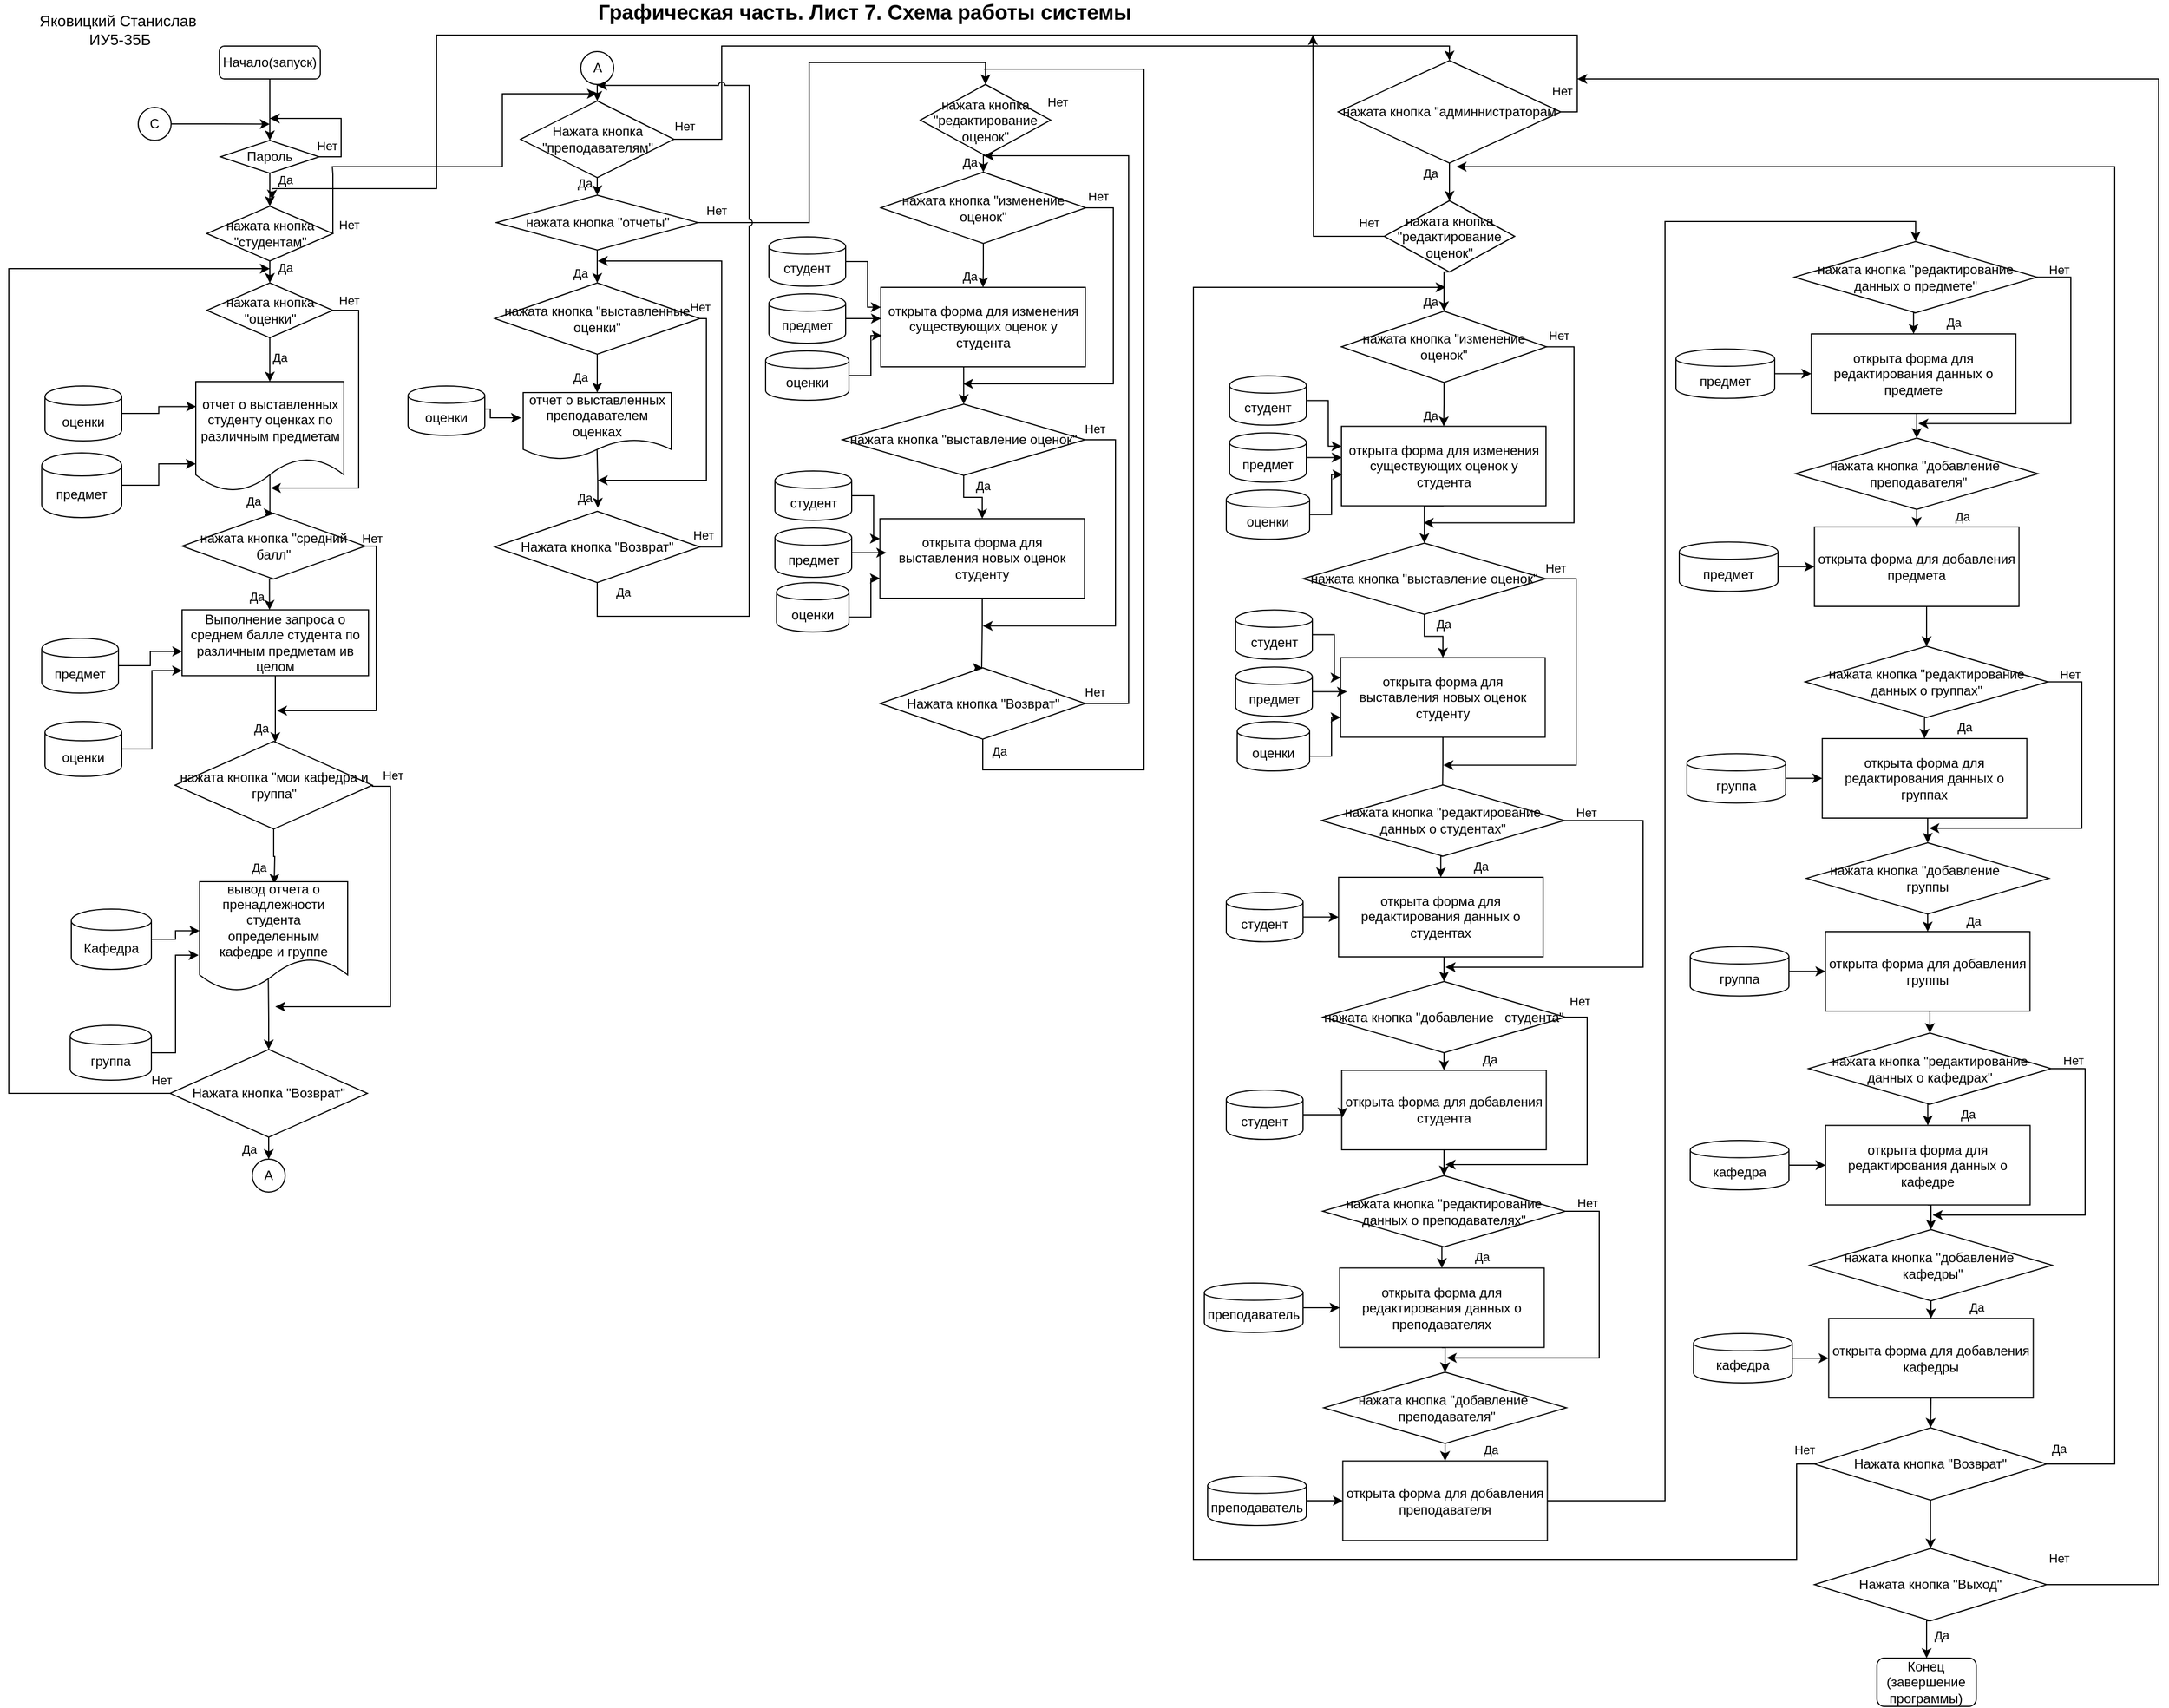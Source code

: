 <mxfile version="12.4.2" type="device" pages="1"><diagram id="itQv7WjvQVHHSnc5VYRu" name="Page-1"><mxGraphModel dx="1020" dy="1063" grid="1" gridSize="10" guides="1" tooltips="1" connect="1" arrows="1" fold="1" page="1" pageScale="1" pageWidth="1654" pageHeight="2336" math="0" shadow="0"><root><mxCell id="0"/><mxCell id="1" parent="0"/><mxCell id="0sI1Vk_WpeqY2ak2FYPn-1" value="&lt;font style=&quot;font-size: 19px&quot;&gt;&lt;b&gt;Графическая часть. Лист 7. Схема работы системы&lt;/b&gt;&lt;/font&gt;" style="text;html=1;align=center;verticalAlign=middle;resizable=0;points=[];;autosize=1;" vertex="1" parent="1"><mxGeometry x="542" y="10" width="496" height="20" as="geometry"/></mxCell><mxCell id="0sI1Vk_WpeqY2ak2FYPn-2" style="edgeStyle=orthogonalEdgeStyle;rounded=0;orthogonalLoop=1;jettySize=auto;html=1;exitX=0.5;exitY=1;exitDx=0;exitDy=0;entryX=0.5;entryY=0;entryDx=0;entryDy=0;startArrow=none;startFill=0;endArrow=classic;endFill=1;" edge="1" parent="1" source="0sI1Vk_WpeqY2ak2FYPn-3" target="0sI1Vk_WpeqY2ak2FYPn-6"><mxGeometry relative="1" as="geometry"/></mxCell><mxCell id="0sI1Vk_WpeqY2ak2FYPn-3" value="Начало(запуск)" style="rounded=1;whiteSpace=wrap;html=1;" vertex="1" parent="1"><mxGeometry x="202" y="50" width="92" height="30" as="geometry"/></mxCell><mxCell id="0sI1Vk_WpeqY2ak2FYPn-4" style="edgeStyle=orthogonalEdgeStyle;rounded=0;orthogonalLoop=1;jettySize=auto;html=1;exitX=1;exitY=0.5;exitDx=0;exitDy=0;startArrow=none;startFill=0;endArrow=classic;endFill=1;" edge="1" parent="1" source="0sI1Vk_WpeqY2ak2FYPn-6"><mxGeometry relative="1" as="geometry"><mxPoint x="248" y="116" as="targetPoint"/><Array as="points"><mxPoint x="313" y="151"/><mxPoint x="313" y="116"/></Array></mxGeometry></mxCell><mxCell id="0sI1Vk_WpeqY2ak2FYPn-5" style="edgeStyle=orthogonalEdgeStyle;rounded=0;orthogonalLoop=1;jettySize=auto;html=1;exitX=0.5;exitY=1;exitDx=0;exitDy=0;entryX=0.5;entryY=0;entryDx=0;entryDy=0;startArrow=none;startFill=0;endArrow=classic;endFill=1;" edge="1" parent="1" source="0sI1Vk_WpeqY2ak2FYPn-6" target="0sI1Vk_WpeqY2ak2FYPn-11"><mxGeometry relative="1" as="geometry"/></mxCell><mxCell id="0sI1Vk_WpeqY2ak2FYPn-6" value="Пароль" style="rhombus;whiteSpace=wrap;html=1;" vertex="1" parent="1"><mxGeometry x="203" y="136" width="90" height="30" as="geometry"/></mxCell><mxCell id="0sI1Vk_WpeqY2ak2FYPn-7" style="edgeStyle=orthogonalEdgeStyle;rounded=0;orthogonalLoop=1;jettySize=auto;html=1;exitX=1;exitY=0.5;exitDx=0;exitDy=0;startArrow=none;startFill=0;endArrow=classic;endFill=1;" edge="1" parent="1" source="0sI1Vk_WpeqY2ak2FYPn-8"><mxGeometry relative="1" as="geometry"><mxPoint x="248" y="121.2" as="targetPoint"/><Array as="points"><mxPoint x="203" y="121"/></Array></mxGeometry></mxCell><mxCell id="0sI1Vk_WpeqY2ak2FYPn-8" value="C" style="ellipse;whiteSpace=wrap;html=1;aspect=fixed;" vertex="1" parent="1"><mxGeometry x="128" y="106" width="30" height="30" as="geometry"/></mxCell><mxCell id="0sI1Vk_WpeqY2ak2FYPn-9" style="edgeStyle=orthogonalEdgeStyle;rounded=0;orthogonalLoop=1;jettySize=auto;html=1;exitX=0.5;exitY=1;exitDx=0;exitDy=0;entryX=0.5;entryY=0;entryDx=0;entryDy=0;startArrow=none;startFill=0;endArrow=classic;endFill=1;" edge="1" parent="1" source="0sI1Vk_WpeqY2ak2FYPn-11" target="0sI1Vk_WpeqY2ak2FYPn-14"><mxGeometry relative="1" as="geometry"/></mxCell><mxCell id="0sI1Vk_WpeqY2ak2FYPn-10" style="edgeStyle=orthogonalEdgeStyle;rounded=0;orthogonalLoop=1;jettySize=auto;html=1;exitX=1;exitY=0.5;exitDx=0;exitDy=0;startArrow=none;startFill=0;endArrow=classic;endFill=1;" edge="1" parent="1" source="0sI1Vk_WpeqY2ak2FYPn-11"><mxGeometry relative="1" as="geometry"><mxPoint x="546.333" y="93.5" as="targetPoint"/><Array as="points"><mxPoint x="306" y="167"/><mxPoint x="305" y="167"/><mxPoint x="305" y="160"/><mxPoint x="460" y="160"/><mxPoint x="460" y="93"/></Array></mxGeometry></mxCell><mxCell id="0sI1Vk_WpeqY2ak2FYPn-11" value="нажата кнопка &quot;студентам&quot;" style="rhombus;whiteSpace=wrap;html=1;" vertex="1" parent="1"><mxGeometry x="190.5" y="196" width="115" height="50" as="geometry"/></mxCell><mxCell id="0sI1Vk_WpeqY2ak2FYPn-12" style="edgeStyle=orthogonalEdgeStyle;rounded=0;orthogonalLoop=1;jettySize=auto;html=1;exitX=0.5;exitY=1;exitDx=0;exitDy=0;entryX=0.5;entryY=0;entryDx=0;entryDy=0;startArrow=none;startFill=0;endArrow=classic;endFill=1;" edge="1" parent="1" source="0sI1Vk_WpeqY2ak2FYPn-14" target="0sI1Vk_WpeqY2ak2FYPn-15"><mxGeometry relative="1" as="geometry"/></mxCell><mxCell id="0sI1Vk_WpeqY2ak2FYPn-13" style="edgeStyle=orthogonalEdgeStyle;rounded=0;orthogonalLoop=1;jettySize=auto;html=1;exitX=1;exitY=0.5;exitDx=0;exitDy=0;startArrow=none;startFill=0;endArrow=classic;endFill=1;" edge="1" parent="1" source="0sI1Vk_WpeqY2ak2FYPn-14"><mxGeometry relative="1" as="geometry"><mxPoint x="249" y="453" as="targetPoint"/><Array as="points"><mxPoint x="329" y="291"/><mxPoint x="329" y="453"/></Array></mxGeometry></mxCell><mxCell id="0sI1Vk_WpeqY2ak2FYPn-14" value="нажата кнопка &quot;оценки&quot;" style="rhombus;whiteSpace=wrap;html=1;" vertex="1" parent="1"><mxGeometry x="190.5" y="266" width="115" height="50" as="geometry"/></mxCell><mxCell id="0sI1Vk_WpeqY2ak2FYPn-15" value="отчет о выставленных студенту оценках по различным предметам" style="shape=document;whiteSpace=wrap;html=1;boundedLbl=1;" vertex="1" parent="1"><mxGeometry x="180.5" y="356" width="135" height="100" as="geometry"/></mxCell><mxCell id="0sI1Vk_WpeqY2ak2FYPn-16" style="edgeStyle=orthogonalEdgeStyle;rounded=0;orthogonalLoop=1;jettySize=auto;html=1;exitX=1;exitY=0.5;exitDx=0;exitDy=0;entryX=0.003;entryY=0.227;entryDx=0;entryDy=0;entryPerimeter=0;startArrow=none;startFill=0;endArrow=classic;endFill=1;" edge="1" parent="1" source="0sI1Vk_WpeqY2ak2FYPn-17" target="0sI1Vk_WpeqY2ak2FYPn-15"><mxGeometry relative="1" as="geometry"/></mxCell><mxCell id="0sI1Vk_WpeqY2ak2FYPn-17" value="оценки" style="shape=cylinder;whiteSpace=wrap;html=1;boundedLbl=1;backgroundOutline=1;" vertex="1" parent="1"><mxGeometry x="43" y="360" width="70" height="50" as="geometry"/></mxCell><mxCell id="0sI1Vk_WpeqY2ak2FYPn-18" style="edgeStyle=orthogonalEdgeStyle;rounded=0;orthogonalLoop=1;jettySize=auto;html=1;exitX=1;exitY=0.5;exitDx=0;exitDy=0;entryX=0;entryY=0.75;entryDx=0;entryDy=0;startArrow=none;startFill=0;endArrow=classic;endFill=1;" edge="1" parent="1" source="0sI1Vk_WpeqY2ak2FYPn-19" target="0sI1Vk_WpeqY2ak2FYPn-15"><mxGeometry relative="1" as="geometry"/></mxCell><mxCell id="0sI1Vk_WpeqY2ak2FYPn-19" value="предмет" style="shape=cylinder;whiteSpace=wrap;html=1;boundedLbl=1;backgroundOutline=1;" vertex="1" parent="1"><mxGeometry x="40" y="421" width="73" height="59" as="geometry"/></mxCell><mxCell id="0sI1Vk_WpeqY2ak2FYPn-22" style="edgeStyle=orthogonalEdgeStyle;rounded=0;orthogonalLoop=1;jettySize=auto;html=1;exitX=0.5;exitY=0;exitDx=0;exitDy=0;entryX=0.501;entryY=0.849;entryDx=0;entryDy=0;entryPerimeter=0;startArrow=classic;startFill=1;endArrow=none;endFill=0;" edge="1" parent="1" source="0sI1Vk_WpeqY2ak2FYPn-25" target="0sI1Vk_WpeqY2ak2FYPn-15"><mxGeometry relative="1" as="geometry"/></mxCell><mxCell id="0sI1Vk_WpeqY2ak2FYPn-23" style="edgeStyle=orthogonalEdgeStyle;rounded=0;orthogonalLoop=1;jettySize=auto;html=1;exitX=0.5;exitY=1;exitDx=0;exitDy=0;entryX=0.469;entryY=0;entryDx=0;entryDy=0;entryPerimeter=0;startArrow=none;startFill=0;endArrow=classic;endFill=1;" edge="1" parent="1" source="0sI1Vk_WpeqY2ak2FYPn-25" target="0sI1Vk_WpeqY2ak2FYPn-27"><mxGeometry relative="1" as="geometry"/></mxCell><mxCell id="0sI1Vk_WpeqY2ak2FYPn-24" style="edgeStyle=orthogonalEdgeStyle;rounded=0;orthogonalLoop=1;jettySize=auto;html=1;exitX=1;exitY=0.5;exitDx=0;exitDy=0;startArrow=none;startFill=0;endArrow=classic;endFill=1;" edge="1" parent="1" source="0sI1Vk_WpeqY2ak2FYPn-25"><mxGeometry relative="1" as="geometry"><mxPoint x="254.586" y="655.035" as="targetPoint"/><Array as="points"><mxPoint x="345" y="506"/><mxPoint x="345" y="656"/></Array></mxGeometry></mxCell><mxCell id="0sI1Vk_WpeqY2ak2FYPn-25" value="нажата кнопка &quot;средний балл&quot;" style="rhombus;whiteSpace=wrap;html=1;" vertex="1" parent="1"><mxGeometry x="168" y="476" width="167" height="60" as="geometry"/></mxCell><mxCell id="0sI1Vk_WpeqY2ak2FYPn-26" style="edgeStyle=orthogonalEdgeStyle;rounded=0;orthogonalLoop=1;jettySize=auto;html=1;exitX=0.5;exitY=1;exitDx=0;exitDy=0;startArrow=none;startFill=0;endArrow=classic;endFill=1;" edge="1" parent="1" source="0sI1Vk_WpeqY2ak2FYPn-27"><mxGeometry relative="1" as="geometry"><mxPoint x="253" y="684.8" as="targetPoint"/></mxGeometry></mxCell><mxCell id="0sI1Vk_WpeqY2ak2FYPn-27" value="Выполнение запроса о среднем балле студента по различным предметам ив целом" style="rounded=0;whiteSpace=wrap;html=1;" vertex="1" parent="1"><mxGeometry x="168" y="564.14" width="170" height="60" as="geometry"/></mxCell><mxCell id="0sI1Vk_WpeqY2ak2FYPn-28" style="edgeStyle=orthogonalEdgeStyle;rounded=0;orthogonalLoop=1;jettySize=auto;html=1;exitX=1;exitY=0.5;exitDx=0;exitDy=0;startArrow=none;startFill=0;endArrow=classic;endFill=1;entryX=0.001;entryY=0.631;entryDx=0;entryDy=0;entryPerimeter=0;" edge="1" parent="1" source="0sI1Vk_WpeqY2ak2FYPn-29" target="0sI1Vk_WpeqY2ak2FYPn-27"><mxGeometry relative="1" as="geometry"><mxPoint x="167.167" y="610.667" as="targetPoint"/></mxGeometry></mxCell><mxCell id="0sI1Vk_WpeqY2ak2FYPn-29" value="предмет" style="shape=cylinder;whiteSpace=wrap;html=1;boundedLbl=1;backgroundOutline=1;" vertex="1" parent="1"><mxGeometry x="40" y="590" width="70" height="50" as="geometry"/></mxCell><mxCell id="0sI1Vk_WpeqY2ak2FYPn-30" style="edgeStyle=orthogonalEdgeStyle;rounded=0;orthogonalLoop=1;jettySize=auto;html=1;exitX=1;exitY=0.5;exitDx=0;exitDy=0;entryX=0;entryY=0.923;entryDx=0;entryDy=0;entryPerimeter=0;startArrow=none;startFill=0;endArrow=classic;endFill=1;" edge="1" parent="1" source="0sI1Vk_WpeqY2ak2FYPn-31" target="0sI1Vk_WpeqY2ak2FYPn-27"><mxGeometry relative="1" as="geometry"/></mxCell><mxCell id="0sI1Vk_WpeqY2ak2FYPn-31" value="оценки" style="shape=cylinder;whiteSpace=wrap;html=1;boundedLbl=1;backgroundOutline=1;" vertex="1" parent="1"><mxGeometry x="43" y="666" width="70" height="50" as="geometry"/></mxCell><mxCell id="0sI1Vk_WpeqY2ak2FYPn-37" style="edgeStyle=orthogonalEdgeStyle;rounded=0;orthogonalLoop=1;jettySize=auto;html=1;exitX=1;exitY=0.5;exitDx=0;exitDy=0;entryX=0;entryY=0.5;entryDx=0;entryDy=0;startArrow=none;startFill=0;endArrow=classic;endFill=1;" edge="1" parent="1" source="0sI1Vk_WpeqY2ak2FYPn-38"><mxGeometry relative="1" as="geometry"><mxPoint x="163" y="836" as="targetPoint"/></mxGeometry></mxCell><mxCell id="0sI1Vk_WpeqY2ak2FYPn-39" style="edgeStyle=orthogonalEdgeStyle;rounded=0;orthogonalLoop=1;jettySize=auto;html=1;exitX=0.5;exitY=1;exitDx=0;exitDy=0;startArrow=none;startFill=0;endArrow=classic;endFill=1;" edge="1" parent="1" source="0sI1Vk_WpeqY2ak2FYPn-41"><mxGeometry relative="1" as="geometry"><mxPoint x="252" y="814" as="targetPoint"/></mxGeometry></mxCell><mxCell id="0sI1Vk_WpeqY2ak2FYPn-40" style="edgeStyle=orthogonalEdgeStyle;rounded=0;orthogonalLoop=1;jettySize=auto;html=1;exitX=1;exitY=0.5;exitDx=0;exitDy=0;startArrow=none;startFill=0;endArrow=classic;endFill=1;" edge="1" parent="1" source="0sI1Vk_WpeqY2ak2FYPn-41"><mxGeometry relative="1" as="geometry"><mxPoint x="253" y="926" as="targetPoint"/><Array as="points"><mxPoint x="358" y="725"/><mxPoint x="358" y="926"/></Array></mxGeometry></mxCell><mxCell id="0sI1Vk_WpeqY2ak2FYPn-41" value="&lt;span style=&quot;white-space: normal&quot;&gt;нажата кнопка &quot;мои кафедра и группа&quot;&lt;/span&gt;" style="rhombus;whiteSpace=wrap;html=1;" vertex="1" parent="1"><mxGeometry x="161.5" y="684" width="180" height="80" as="geometry"/></mxCell><mxCell id="0sI1Vk_WpeqY2ak2FYPn-42" value="вывод отчета о пренадлежности студента определенным кафедре и группе" style="shape=document;whiteSpace=wrap;html=1;boundedLbl=1;" vertex="1" parent="1"><mxGeometry x="184" y="812" width="135" height="100" as="geometry"/></mxCell><mxCell id="0sI1Vk_WpeqY2ak2FYPn-43" style="edgeStyle=orthogonalEdgeStyle;rounded=0;orthogonalLoop=1;jettySize=auto;html=1;exitX=1;exitY=0.5;exitDx=0;exitDy=0;startArrow=none;startFill=0;endArrow=classic;endFill=1;entryX=-0.001;entryY=0.448;entryDx=0;entryDy=0;entryPerimeter=0;" edge="1" parent="1" source="0sI1Vk_WpeqY2ak2FYPn-44" target="0sI1Vk_WpeqY2ak2FYPn-42"><mxGeometry relative="1" as="geometry"><mxPoint x="188.2" y="860.2" as="targetPoint"/></mxGeometry></mxCell><mxCell id="0sI1Vk_WpeqY2ak2FYPn-44" value="Кафедра" style="shape=cylinder;whiteSpace=wrap;html=1;boundedLbl=1;backgroundOutline=1;" vertex="1" parent="1"><mxGeometry x="67" y="837" width="73" height="55" as="geometry"/></mxCell><mxCell id="0sI1Vk_WpeqY2ak2FYPn-45" style="edgeStyle=orthogonalEdgeStyle;rounded=0;orthogonalLoop=1;jettySize=auto;html=1;exitX=0.5;exitY=0;exitDx=0;exitDy=0;entryX=0.464;entryY=0.89;entryDx=0;entryDy=0;entryPerimeter=0;startArrow=classic;startFill=1;endArrow=none;endFill=0;" edge="1" parent="1" source="0sI1Vk_WpeqY2ak2FYPn-55" target="0sI1Vk_WpeqY2ak2FYPn-42"><mxGeometry relative="1" as="geometry"><mxPoint x="248" y="967" as="sourcePoint"/></mxGeometry></mxCell><mxCell id="0sI1Vk_WpeqY2ak2FYPn-53" style="edgeStyle=orthogonalEdgeStyle;rounded=0;orthogonalLoop=1;jettySize=auto;html=1;exitX=0.5;exitY=1;exitDx=0;exitDy=0;entryX=0.5;entryY=0;entryDx=0;entryDy=0;startArrow=none;startFill=0;endArrow=classic;endFill=1;" edge="1" parent="1" source="0sI1Vk_WpeqY2ak2FYPn-55" target="0sI1Vk_WpeqY2ak2FYPn-56"><mxGeometry relative="1" as="geometry"/></mxCell><mxCell id="0sI1Vk_WpeqY2ak2FYPn-54" style="edgeStyle=orthogonalEdgeStyle;rounded=0;orthogonalLoop=1;jettySize=auto;html=1;exitX=0;exitY=0.5;exitDx=0;exitDy=0;startArrow=none;startFill=0;endArrow=classic;endFill=1;" edge="1" parent="1" source="0sI1Vk_WpeqY2ak2FYPn-55"><mxGeometry relative="1" as="geometry"><mxPoint x="248" y="253" as="targetPoint"/><Array as="points"><mxPoint x="10" y="1005"/><mxPoint x="10" y="253"/></Array></mxGeometry></mxCell><mxCell id="0sI1Vk_WpeqY2ak2FYPn-55" value="&lt;span style=&quot;white-space: normal&quot;&gt;Нажата кнопка &quot;Возврат&quot;&lt;/span&gt;" style="rhombus;whiteSpace=wrap;html=1;" vertex="1" parent="1"><mxGeometry x="157" y="965" width="180" height="80" as="geometry"/></mxCell><mxCell id="0sI1Vk_WpeqY2ak2FYPn-56" value="A" style="ellipse;whiteSpace=wrap;html=1;aspect=fixed;" vertex="1" parent="1"><mxGeometry x="232" y="1065" width="30" height="30" as="geometry"/></mxCell><mxCell id="0sI1Vk_WpeqY2ak2FYPn-57" style="edgeStyle=orthogonalEdgeStyle;rounded=0;orthogonalLoop=1;jettySize=auto;html=1;exitX=0.5;exitY=1;exitDx=0;exitDy=0;entryX=0.5;entryY=0;entryDx=0;entryDy=0;startArrow=none;startFill=0;endArrow=classic;endFill=1;" edge="1" parent="1" source="0sI1Vk_WpeqY2ak2FYPn-59" target="0sI1Vk_WpeqY2ak2FYPn-64"><mxGeometry relative="1" as="geometry"/></mxCell><mxCell id="0sI1Vk_WpeqY2ak2FYPn-58" style="edgeStyle=orthogonalEdgeStyle;rounded=0;jumpStyle=arc;jumpSize=6;orthogonalLoop=1;jettySize=auto;html=1;exitX=1;exitY=0.5;exitDx=0;exitDy=0;startArrow=none;startFill=0;endArrow=classic;endFill=1;entryX=0.5;entryY=0;entryDx=0;entryDy=0;" edge="1" parent="1" source="0sI1Vk_WpeqY2ak2FYPn-59" target="0sI1Vk_WpeqY2ak2FYPn-167"><mxGeometry relative="1" as="geometry"><mxPoint x="740" y="135" as="targetPoint"/><Array as="points"><mxPoint x="660" y="135"/><mxPoint x="660" y="50"/><mxPoint x="1324" y="50"/></Array></mxGeometry></mxCell><mxCell id="0sI1Vk_WpeqY2ak2FYPn-59" value="Нажата кнопка &quot;преподавателям&quot;" style="rhombus;whiteSpace=wrap;html=1;" vertex="1" parent="1"><mxGeometry x="476.5" y="100" width="140" height="70" as="geometry"/></mxCell><mxCell id="0sI1Vk_WpeqY2ak2FYPn-60" style="edgeStyle=orthogonalEdgeStyle;rounded=0;orthogonalLoop=1;jettySize=auto;html=1;exitX=0.5;exitY=1;exitDx=0;exitDy=0;entryX=0.5;entryY=0;entryDx=0;entryDy=0;startArrow=none;startFill=0;endArrow=classic;endFill=1;" edge="1" parent="1" source="0sI1Vk_WpeqY2ak2FYPn-61" target="0sI1Vk_WpeqY2ak2FYPn-59"><mxGeometry relative="1" as="geometry"/></mxCell><mxCell id="0sI1Vk_WpeqY2ak2FYPn-61" value="A" style="ellipse;whiteSpace=wrap;html=1;aspect=fixed;" vertex="1" parent="1"><mxGeometry x="531.5" y="55" width="30" height="30" as="geometry"/></mxCell><mxCell id="0sI1Vk_WpeqY2ak2FYPn-62" style="edgeStyle=orthogonalEdgeStyle;rounded=0;orthogonalLoop=1;jettySize=auto;html=1;exitX=0.5;exitY=1;exitDx=0;exitDy=0;entryX=0.5;entryY=0;entryDx=0;entryDy=0;startArrow=none;startFill=0;endArrow=classic;endFill=1;" edge="1" parent="1" source="0sI1Vk_WpeqY2ak2FYPn-64" target="0sI1Vk_WpeqY2ak2FYPn-67"><mxGeometry relative="1" as="geometry"/></mxCell><mxCell id="0sI1Vk_WpeqY2ak2FYPn-63" style="edgeStyle=orthogonalEdgeStyle;rounded=0;orthogonalLoop=1;jettySize=auto;html=1;exitX=1;exitY=0.5;exitDx=0;exitDy=0;entryX=0.5;entryY=0;entryDx=0;entryDy=0;startArrow=none;startFill=0;endArrow=classic;endFill=1;" edge="1" parent="1" source="0sI1Vk_WpeqY2ak2FYPn-64" target="0sI1Vk_WpeqY2ak2FYPn-107"><mxGeometry relative="1" as="geometry"/></mxCell><mxCell id="0sI1Vk_WpeqY2ak2FYPn-64" value="нажата кнопка &quot;отчеты&quot;" style="rhombus;whiteSpace=wrap;html=1;" vertex="1" parent="1"><mxGeometry x="454.5" y="186" width="184" height="50" as="geometry"/></mxCell><mxCell id="0sI1Vk_WpeqY2ak2FYPn-65" style="edgeStyle=orthogonalEdgeStyle;rounded=0;orthogonalLoop=1;jettySize=auto;html=1;exitX=0.5;exitY=1;exitDx=0;exitDy=0;entryX=0.5;entryY=0;entryDx=0;entryDy=0;startArrow=none;startFill=0;endArrow=classic;endFill=1;" edge="1" parent="1" source="0sI1Vk_WpeqY2ak2FYPn-67" target="0sI1Vk_WpeqY2ak2FYPn-68"><mxGeometry relative="1" as="geometry"/></mxCell><mxCell id="0sI1Vk_WpeqY2ak2FYPn-66" style="edgeStyle=orthogonalEdgeStyle;rounded=0;orthogonalLoop=1;jettySize=auto;html=1;exitX=1;exitY=0.5;exitDx=0;exitDy=0;startArrow=none;startFill=0;endArrow=classic;endFill=1;" edge="1" parent="1" source="0sI1Vk_WpeqY2ak2FYPn-67"><mxGeometry relative="1" as="geometry"><mxPoint x="547" y="446" as="targetPoint"/><Array as="points"><mxPoint x="646" y="298"/><mxPoint x="646" y="446"/></Array></mxGeometry></mxCell><mxCell id="0sI1Vk_WpeqY2ak2FYPn-67" value="нажата кнопка &quot;выставленные оценки&quot;" style="rhombus;whiteSpace=wrap;html=1;" vertex="1" parent="1"><mxGeometry x="453" y="266" width="187" height="65" as="geometry"/></mxCell><mxCell id="0sI1Vk_WpeqY2ak2FYPn-68" value="отчет о выставленных преподавателем оценках" style="shape=document;whiteSpace=wrap;html=1;boundedLbl=1;" vertex="1" parent="1"><mxGeometry x="479" y="366" width="135" height="61" as="geometry"/></mxCell><mxCell id="0sI1Vk_WpeqY2ak2FYPn-69" style="edgeStyle=orthogonalEdgeStyle;rounded=0;orthogonalLoop=1;jettySize=auto;html=1;exitX=1;exitY=0.5;exitDx=0;exitDy=0;startArrow=none;startFill=0;endArrow=classic;endFill=1;entryX=-0.015;entryY=0.377;entryDx=0;entryDy=0;entryPerimeter=0;" edge="1" parent="1" source="0sI1Vk_WpeqY2ak2FYPn-70" target="0sI1Vk_WpeqY2ak2FYPn-68"><mxGeometry relative="1" as="geometry"><Array as="points"><mxPoint x="444" y="381"/><mxPoint x="449" y="381"/><mxPoint x="449" y="389"/></Array><mxPoint x="470" y="388" as="targetPoint"/></mxGeometry></mxCell><mxCell id="0sI1Vk_WpeqY2ak2FYPn-70" value="оценки" style="shape=cylinder;whiteSpace=wrap;html=1;boundedLbl=1;backgroundOutline=1;" vertex="1" parent="1"><mxGeometry x="374" y="360" width="70" height="45" as="geometry"/></mxCell><mxCell id="0sI1Vk_WpeqY2ak2FYPn-73" style="edgeStyle=orthogonalEdgeStyle;rounded=0;orthogonalLoop=1;jettySize=auto;html=1;exitX=0.5;exitY=0;exitDx=0;exitDy=0;entryX=0.499;entryY=0.855;entryDx=0;entryDy=0;entryPerimeter=0;startArrow=classic;startFill=1;endArrow=none;endFill=0;" edge="1" parent="1" target="0sI1Vk_WpeqY2ak2FYPn-68"><mxGeometry relative="1" as="geometry"><Array as="points"><mxPoint x="547" y="449"/></Array><mxPoint x="547" y="471" as="sourcePoint"/></mxGeometry></mxCell><mxCell id="0sI1Vk_WpeqY2ak2FYPn-94" style="edgeStyle=orthogonalEdgeStyle;rounded=0;orthogonalLoop=1;jettySize=auto;html=1;exitX=1;exitY=0.5;exitDx=0;exitDy=0;startArrow=none;startFill=0;endArrow=classic;endFill=1;" edge="1" parent="1" source="0sI1Vk_WpeqY2ak2FYPn-96"><mxGeometry relative="1" as="geometry"><mxPoint x="547" y="246" as="targetPoint"/><Array as="points"><mxPoint x="660" y="507"/><mxPoint x="660" y="246"/></Array></mxGeometry></mxCell><mxCell id="0sI1Vk_WpeqY2ak2FYPn-95" style="edgeStyle=orthogonalEdgeStyle;rounded=0;jumpStyle=arc;jumpSize=6;orthogonalLoop=1;jettySize=auto;html=1;exitX=0.5;exitY=1;exitDx=0;exitDy=0;startArrow=none;startFill=0;endArrow=classic;endFill=1;" edge="1" parent="1" source="0sI1Vk_WpeqY2ak2FYPn-96"><mxGeometry relative="1" as="geometry"><mxPoint x="546.429" y="85.857" as="targetPoint"/><Array as="points"><mxPoint x="547" y="570"/><mxPoint x="685" y="570"/><mxPoint x="685" y="86"/></Array></mxGeometry></mxCell><mxCell id="0sI1Vk_WpeqY2ak2FYPn-96" value="&lt;span style=&quot;white-space: normal&quot;&gt;Нажата кнопка &quot;Возврат&quot;&lt;/span&gt;" style="rhombus;whiteSpace=wrap;html=1;" vertex="1" parent="1"><mxGeometry x="453" y="474.25" width="187" height="65" as="geometry"/></mxCell><mxCell id="0sI1Vk_WpeqY2ak2FYPn-105" style="edgeStyle=orthogonalEdgeStyle;rounded=0;orthogonalLoop=1;jettySize=auto;html=1;exitX=0.5;exitY=1;exitDx=0;exitDy=0;entryX=0.5;entryY=0;entryDx=0;entryDy=0;startArrow=none;startFill=0;endArrow=classic;endFill=1;" edge="1" parent="1" source="0sI1Vk_WpeqY2ak2FYPn-107" target="0sI1Vk_WpeqY2ak2FYPn-110"><mxGeometry relative="1" as="geometry"/></mxCell><mxCell id="0sI1Vk_WpeqY2ak2FYPn-107" value="нажата кнопка &quot;редактирование оценок&quot;" style="rhombus;whiteSpace=wrap;html=1;" vertex="1" parent="1"><mxGeometry x="841" y="85" width="119" height="65" as="geometry"/></mxCell><mxCell id="0sI1Vk_WpeqY2ak2FYPn-108" style="edgeStyle=orthogonalEdgeStyle;rounded=0;orthogonalLoop=1;jettySize=auto;html=1;exitX=0.5;exitY=1;exitDx=0;exitDy=0;entryX=0.5;entryY=0;entryDx=0;entryDy=0;startArrow=none;startFill=0;endArrow=classic;endFill=1;" edge="1" parent="1" source="0sI1Vk_WpeqY2ak2FYPn-110" target="0sI1Vk_WpeqY2ak2FYPn-112"><mxGeometry relative="1" as="geometry"/></mxCell><mxCell id="0sI1Vk_WpeqY2ak2FYPn-109" style="edgeStyle=orthogonalEdgeStyle;rounded=0;orthogonalLoop=1;jettySize=auto;html=1;exitX=1;exitY=0.5;exitDx=0;exitDy=0;startArrow=none;startFill=0;endArrow=classic;endFill=1;" edge="1" parent="1" source="0sI1Vk_WpeqY2ak2FYPn-110"><mxGeometry relative="1" as="geometry"><mxPoint x="880" y="358" as="targetPoint"/><Array as="points"><mxPoint x="1017" y="198"/><mxPoint x="1017" y="358"/></Array></mxGeometry></mxCell><mxCell id="0sI1Vk_WpeqY2ak2FYPn-110" value="нажата кнопка &quot;изменение оценок&quot;" style="rhombus;whiteSpace=wrap;html=1;" vertex="1" parent="1"><mxGeometry x="805" y="165" width="187" height="65" as="geometry"/></mxCell><mxCell id="0sI1Vk_WpeqY2ak2FYPn-111" style="edgeStyle=orthogonalEdgeStyle;rounded=0;orthogonalLoop=1;jettySize=auto;html=1;exitX=0.5;exitY=1;exitDx=0;exitDy=0;entryX=0.5;entryY=0;entryDx=0;entryDy=0;startArrow=none;startFill=0;endArrow=classic;endFill=1;" edge="1" parent="1" source="0sI1Vk_WpeqY2ak2FYPn-112" target="0sI1Vk_WpeqY2ak2FYPn-115"><mxGeometry relative="1" as="geometry"/></mxCell><mxCell id="0sI1Vk_WpeqY2ak2FYPn-112" value="открыта форма для изменения существующих оценок у студента" style="rounded=0;whiteSpace=wrap;html=1;" vertex="1" parent="1"><mxGeometry x="805" y="270" width="186.5" height="72.5" as="geometry"/></mxCell><mxCell id="0sI1Vk_WpeqY2ak2FYPn-113" style="edgeStyle=orthogonalEdgeStyle;rounded=0;orthogonalLoop=1;jettySize=auto;html=1;exitX=0.5;exitY=1;exitDx=0;exitDy=0;entryX=0.5;entryY=0;entryDx=0;entryDy=0;startArrow=none;startFill=0;endArrow=classic;endFill=1;" edge="1" parent="1" source="0sI1Vk_WpeqY2ak2FYPn-115" target="0sI1Vk_WpeqY2ak2FYPn-117"><mxGeometry relative="1" as="geometry"/></mxCell><mxCell id="0sI1Vk_WpeqY2ak2FYPn-114" style="edgeStyle=orthogonalEdgeStyle;rounded=0;orthogonalLoop=1;jettySize=auto;html=1;exitX=1;exitY=0.5;exitDx=0;exitDy=0;startArrow=none;startFill=0;endArrow=classic;endFill=1;" edge="1" parent="1" source="0sI1Vk_WpeqY2ak2FYPn-115"><mxGeometry relative="1" as="geometry"><mxPoint x="897.88" y="578.8" as="targetPoint"/><Array as="points"><mxPoint x="1019" y="409"/><mxPoint x="1019" y="579"/></Array></mxGeometry></mxCell><mxCell id="0sI1Vk_WpeqY2ak2FYPn-115" value="нажата кнопка &quot;выставление оценок&quot;" style="rhombus;whiteSpace=wrap;html=1;" vertex="1" parent="1"><mxGeometry x="770" y="376.5" width="221.25" height="65" as="geometry"/></mxCell><mxCell id="0sI1Vk_WpeqY2ak2FYPn-116" style="edgeStyle=orthogonalEdgeStyle;rounded=0;orthogonalLoop=1;jettySize=auto;html=1;exitX=0.5;exitY=1;exitDx=0;exitDy=0;entryX=0.5;entryY=0;entryDx=0;entryDy=0;startArrow=none;startFill=0;endArrow=classic;endFill=1;" edge="1" parent="1" source="0sI1Vk_WpeqY2ak2FYPn-117" target="0sI1Vk_WpeqY2ak2FYPn-140"><mxGeometry relative="1" as="geometry"><Array as="points"><mxPoint x="898" y="576"/><mxPoint x="897" y="576"/></Array><mxPoint x="898" y="598" as="targetPoint"/></mxGeometry></mxCell><mxCell id="0sI1Vk_WpeqY2ak2FYPn-117" value="открыта форма для выставления новых оценок студенту" style="rounded=0;whiteSpace=wrap;html=1;" vertex="1" parent="1"><mxGeometry x="804.25" y="481" width="186.5" height="72.5" as="geometry"/></mxCell><mxCell id="0sI1Vk_WpeqY2ak2FYPn-138" style="edgeStyle=orthogonalEdgeStyle;rounded=0;orthogonalLoop=1;jettySize=auto;html=1;exitX=1;exitY=0.5;exitDx=0;exitDy=0;startArrow=none;startFill=0;endArrow=classic;endFill=1;" edge="1" parent="1" source="0sI1Vk_WpeqY2ak2FYPn-140"><mxGeometry relative="1" as="geometry"><mxPoint x="899" y="150" as="targetPoint"/><Array as="points"><mxPoint x="1031" y="650"/><mxPoint x="1031" y="150"/></Array></mxGeometry></mxCell><mxCell id="0sI1Vk_WpeqY2ak2FYPn-139" style="edgeStyle=orthogonalEdgeStyle;rounded=0;orthogonalLoop=1;jettySize=auto;html=1;exitX=0.5;exitY=1;exitDx=0;exitDy=0;startArrow=none;startFill=0;endArrow=none;endFill=0;jumpStyle=arc;" edge="1" parent="1" source="0sI1Vk_WpeqY2ak2FYPn-140"><mxGeometry relative="1" as="geometry"><mxPoint x="1011" y="71" as="targetPoint"/><Array as="points"><mxPoint x="898" y="710"/><mxPoint x="1045" y="710"/><mxPoint x="1045" y="71"/></Array></mxGeometry></mxCell><mxCell id="0sI1Vk_WpeqY2ak2FYPn-140" value="&lt;span style=&quot;white-space: normal&quot;&gt;Нажата кнопка &quot;Возврат&quot;&lt;/span&gt;" style="rhombus;whiteSpace=wrap;html=1;" vertex="1" parent="1"><mxGeometry x="804.5" y="617" width="187" height="65" as="geometry"/></mxCell><mxCell id="0sI1Vk_WpeqY2ak2FYPn-141" value="" style="endArrow=none;html=1;" edge="1" parent="1"><mxGeometry width="50" height="50" relative="1" as="geometry"><mxPoint x="1010" y="71" as="sourcePoint"/><mxPoint x="899" y="71" as="targetPoint"/></mxGeometry></mxCell><mxCell id="0sI1Vk_WpeqY2ak2FYPn-142" value="" style="endArrow=none;html=1;" edge="1" parent="1"><mxGeometry width="50" height="50" relative="1" as="geometry"><mxPoint x="976" y="71" as="sourcePoint"/><mxPoint x="1011" y="71" as="targetPoint"/></mxGeometry></mxCell><mxCell id="0sI1Vk_WpeqY2ak2FYPn-143" style="edgeStyle=orthogonalEdgeStyle;rounded=0;orthogonalLoop=1;jettySize=auto;html=1;exitX=1;exitY=0.5;exitDx=0;exitDy=0;entryX=0;entryY=0.25;entryDx=0;entryDy=0;startArrow=none;startFill=0;endArrow=classic;endFill=1;" edge="1" parent="1" source="0sI1Vk_WpeqY2ak2FYPn-144" target="0sI1Vk_WpeqY2ak2FYPn-112"><mxGeometry relative="1" as="geometry"/></mxCell><mxCell id="0sI1Vk_WpeqY2ak2FYPn-144" value="студент" style="shape=cylinder;whiteSpace=wrap;html=1;boundedLbl=1;backgroundOutline=1;" vertex="1" parent="1"><mxGeometry x="703" y="224" width="70" height="45" as="geometry"/></mxCell><mxCell id="0sI1Vk_WpeqY2ak2FYPn-145" style="edgeStyle=orthogonalEdgeStyle;rounded=0;orthogonalLoop=1;jettySize=auto;html=1;exitX=1;exitY=0.5;exitDx=0;exitDy=0;entryX=0.001;entryY=0.397;entryDx=0;entryDy=0;entryPerimeter=0;startArrow=none;startFill=0;endArrow=classic;endFill=1;" edge="1" parent="1" source="0sI1Vk_WpeqY2ak2FYPn-146" target="0sI1Vk_WpeqY2ak2FYPn-112"><mxGeometry relative="1" as="geometry"/></mxCell><mxCell id="0sI1Vk_WpeqY2ak2FYPn-146" value="предмет" style="shape=cylinder;whiteSpace=wrap;html=1;boundedLbl=1;backgroundOutline=1;" vertex="1" parent="1"><mxGeometry x="703" y="276" width="70" height="45" as="geometry"/></mxCell><mxCell id="0sI1Vk_WpeqY2ak2FYPn-376" style="edgeStyle=orthogonalEdgeStyle;rounded=0;orthogonalLoop=1;jettySize=auto;html=1;exitX=1;exitY=0.5;exitDx=0;exitDy=0;entryX=0.005;entryY=0.607;entryDx=0;entryDy=0;entryPerimeter=0;" edge="1" parent="1" source="0sI1Vk_WpeqY2ak2FYPn-148" target="0sI1Vk_WpeqY2ak2FYPn-112"><mxGeometry relative="1" as="geometry"/></mxCell><mxCell id="0sI1Vk_WpeqY2ak2FYPn-148" value="оценки" style="shape=cylinder;whiteSpace=wrap;html=1;boundedLbl=1;backgroundOutline=1;" vertex="1" parent="1"><mxGeometry x="700" y="328" width="76" height="45" as="geometry"/></mxCell><mxCell id="0sI1Vk_WpeqY2ak2FYPn-166" style="edgeStyle=orthogonalEdgeStyle;rounded=0;orthogonalLoop=1;jettySize=auto;html=1;exitX=1;exitY=0.5;exitDx=0;exitDy=0;startArrow=none;startFill=0;endArrow=classic;endFill=1;" edge="1" parent="1" source="0sI1Vk_WpeqY2ak2FYPn-167"><mxGeometry relative="1" as="geometry"><mxPoint x="250" y="190" as="targetPoint"/><Array as="points"><mxPoint x="1440" y="110"/><mxPoint x="1440" y="40"/><mxPoint x="400" y="40"/><mxPoint x="400" y="180"/><mxPoint x="250" y="180"/></Array></mxGeometry></mxCell><mxCell id="0sI1Vk_WpeqY2ak2FYPn-467" style="edgeStyle=orthogonalEdgeStyle;rounded=0;orthogonalLoop=1;jettySize=auto;html=1;exitX=0.5;exitY=1;exitDx=0;exitDy=0;" edge="1" parent="1" source="0sI1Vk_WpeqY2ak2FYPn-167" target="0sI1Vk_WpeqY2ak2FYPn-431"><mxGeometry relative="1" as="geometry"/></mxCell><mxCell id="0sI1Vk_WpeqY2ak2FYPn-167" value="нажата кнопка &quot;админнистраторам" style="rhombus;whiteSpace=wrap;html=1;" vertex="1" parent="1"><mxGeometry x="1222" y="63.25" width="203" height="93.5" as="geometry"/></mxCell><mxCell id="0sI1Vk_WpeqY2ak2FYPn-552" style="edgeStyle=orthogonalEdgeStyle;rounded=0;orthogonalLoop=1;jettySize=auto;html=1;exitX=0;exitY=0.5;exitDx=0;exitDy=0;" edge="1" parent="1" source="0sI1Vk_WpeqY2ak2FYPn-206"><mxGeometry relative="1" as="geometry"><mxPoint x="1320" y="270" as="targetPoint"/><Array as="points"><mxPoint x="1640" y="1343"/><mxPoint x="1640" y="1430"/><mxPoint x="1090" y="1430"/><mxPoint x="1090" y="270"/></Array></mxGeometry></mxCell><mxCell id="0sI1Vk_WpeqY2ak2FYPn-557" style="edgeStyle=orthogonalEdgeStyle;rounded=0;orthogonalLoop=1;jettySize=auto;html=1;exitX=1;exitY=0.5;exitDx=0;exitDy=0;" edge="1" parent="1" source="0sI1Vk_WpeqY2ak2FYPn-206"><mxGeometry relative="1" as="geometry"><mxPoint x="1330" y="160" as="targetPoint"/><Array as="points"><mxPoint x="1930" y="1343"/><mxPoint x="1930" y="160"/></Array></mxGeometry></mxCell><mxCell id="0sI1Vk_WpeqY2ak2FYPn-558" style="edgeStyle=orthogonalEdgeStyle;rounded=0;orthogonalLoop=1;jettySize=auto;html=1;exitX=0.5;exitY=1;exitDx=0;exitDy=0;entryX=0.5;entryY=0;entryDx=0;entryDy=0;" edge="1" parent="1" source="0sI1Vk_WpeqY2ak2FYPn-206" target="0sI1Vk_WpeqY2ak2FYPn-554"><mxGeometry relative="1" as="geometry"/></mxCell><mxCell id="0sI1Vk_WpeqY2ak2FYPn-206" value="&lt;span style=&quot;white-space: normal&quot;&gt;Нажата кнопка &quot;Возврат&quot;&lt;/span&gt;" style="rhombus;whiteSpace=wrap;html=1;" vertex="1" parent="1"><mxGeometry x="1656.24" y="1310" width="211.75" height="66" as="geometry"/></mxCell><mxCell id="0sI1Vk_WpeqY2ak2FYPn-246" value="Конец (завершение программы)" style="rounded=1;whiteSpace=wrap;html=1;" vertex="1" parent="1"><mxGeometry x="1713.25" y="1520" width="90.49" height="44" as="geometry"/></mxCell><mxCell id="0sI1Vk_WpeqY2ak2FYPn-261" value="&lt;font style=&quot;font-size: 11px&quot;&gt;Нет&lt;/font&gt;" style="text;html=1;align=center;verticalAlign=middle;resizable=0;points=[];;autosize=1;" vertex="1" parent="1"><mxGeometry x="286" y="132" width="28" height="18" as="geometry"/></mxCell><mxCell id="0sI1Vk_WpeqY2ak2FYPn-262" value="&lt;font style=&quot;font-size: 11px&quot;&gt;Да&lt;/font&gt;" style="text;html=1;align=center;verticalAlign=middle;resizable=0;points=[];;autosize=1;" vertex="1" parent="1"><mxGeometry x="250" y="163" width="24" height="18" as="geometry"/></mxCell><mxCell id="0sI1Vk_WpeqY2ak2FYPn-263" value="&lt;font style=&quot;font-size: 11px&quot;&gt;Нет&lt;/font&gt;" style="text;html=1;align=center;verticalAlign=middle;resizable=0;points=[];;autosize=1;" vertex="1" parent="1"><mxGeometry x="306" y="204" width="28" height="18" as="geometry"/></mxCell><mxCell id="0sI1Vk_WpeqY2ak2FYPn-264" value="&lt;font style=&quot;font-size: 11px&quot;&gt;Да&lt;/font&gt;" style="text;html=1;align=center;verticalAlign=middle;resizable=0;points=[];;autosize=1;" vertex="1" parent="1"><mxGeometry x="250" y="243" width="24" height="18" as="geometry"/></mxCell><mxCell id="0sI1Vk_WpeqY2ak2FYPn-265" value="&lt;font style=&quot;font-size: 11px&quot;&gt;Да&lt;/font&gt;" style="text;html=1;align=center;verticalAlign=middle;resizable=0;points=[];;autosize=1;" vertex="1" parent="1"><mxGeometry x="245" y="324.5" width="24" height="18" as="geometry"/></mxCell><mxCell id="0sI1Vk_WpeqY2ak2FYPn-266" value="&lt;font style=&quot;font-size: 11px&quot;&gt;Нет&lt;/font&gt;" style="text;html=1;align=center;verticalAlign=middle;resizable=0;points=[];;autosize=1;" vertex="1" parent="1"><mxGeometry x="306" y="273" width="28" height="18" as="geometry"/></mxCell><mxCell id="0sI1Vk_WpeqY2ak2FYPn-267" value="&lt;font style=&quot;font-size: 11px&quot;&gt;Да&lt;/font&gt;" style="text;html=1;align=center;verticalAlign=middle;resizable=0;points=[];;autosize=1;" vertex="1" parent="1"><mxGeometry x="221" y="456.25" width="24" height="18" as="geometry"/></mxCell><mxCell id="0sI1Vk_WpeqY2ak2FYPn-268" value="&lt;font style=&quot;font-size: 11px&quot;&gt;Да&lt;/font&gt;" style="text;html=1;align=center;verticalAlign=middle;resizable=0;points=[];;autosize=1;" vertex="1" parent="1"><mxGeometry x="224" y="543" width="24" height="18" as="geometry"/></mxCell><mxCell id="0sI1Vk_WpeqY2ak2FYPn-269" value="&lt;font style=&quot;font-size: 11px&quot;&gt;Да&lt;/font&gt;" style="text;html=1;align=center;verticalAlign=middle;resizable=0;points=[];;autosize=1;" vertex="1" parent="1"><mxGeometry x="228" y="662.5" width="24" height="18" as="geometry"/></mxCell><mxCell id="0sI1Vk_WpeqY2ak2FYPn-272" value="&lt;font style=&quot;font-size: 11px&quot;&gt;Да&lt;/font&gt;" style="text;html=1;align=center;verticalAlign=middle;resizable=0;points=[];;autosize=1;" vertex="1" parent="1"><mxGeometry x="226" y="790" width="24" height="18" as="geometry"/></mxCell><mxCell id="0sI1Vk_WpeqY2ak2FYPn-276" value="&lt;font style=&quot;font-size: 11px&quot;&gt;Да&lt;/font&gt;" style="text;html=1;align=center;verticalAlign=middle;resizable=0;points=[];;autosize=1;" vertex="1" parent="1"><mxGeometry x="217" y="1047" width="24" height="18" as="geometry"/></mxCell><mxCell id="0sI1Vk_WpeqY2ak2FYPn-277" value="&lt;font style=&quot;font-size: 11px&quot;&gt;Нет&lt;/font&gt;" style="text;html=1;align=center;verticalAlign=middle;resizable=0;points=[];;autosize=1;" vertex="1" parent="1"><mxGeometry x="327" y="490" width="28" height="18" as="geometry"/></mxCell><mxCell id="0sI1Vk_WpeqY2ak2FYPn-279" value="&lt;font style=&quot;font-size: 11px&quot;&gt;Нет&lt;/font&gt;" style="text;html=1;align=center;verticalAlign=middle;resizable=0;points=[];;autosize=1;" vertex="1" parent="1"><mxGeometry x="346" y="705.75" width="28" height="18" as="geometry"/></mxCell><mxCell id="0sI1Vk_WpeqY2ak2FYPn-281" value="&lt;font style=&quot;font-size: 11px&quot;&gt;Нет&lt;/font&gt;" style="text;html=1;align=center;verticalAlign=middle;resizable=0;points=[];;autosize=1;" vertex="1" parent="1"><mxGeometry x="135" y="984" width="28" height="18" as="geometry"/></mxCell><mxCell id="0sI1Vk_WpeqY2ak2FYPn-282" value="&lt;font style=&quot;font-size: 11px&quot;&gt;Нет&lt;/font&gt;" style="text;html=1;align=center;verticalAlign=middle;resizable=0;points=[];;autosize=1;" vertex="1" parent="1"><mxGeometry x="612" y="114" width="28" height="18" as="geometry"/></mxCell><mxCell id="0sI1Vk_WpeqY2ak2FYPn-283" value="&lt;font style=&quot;font-size: 11px&quot;&gt;Да&lt;/font&gt;" style="text;html=1;align=center;verticalAlign=middle;resizable=0;points=[];;autosize=1;" vertex="1" parent="1"><mxGeometry x="523" y="166" width="24" height="18" as="geometry"/></mxCell><mxCell id="0sI1Vk_WpeqY2ak2FYPn-284" value="&lt;font style=&quot;font-size: 11px&quot;&gt;Да&lt;/font&gt;" style="text;html=1;align=center;verticalAlign=middle;resizable=0;points=[];;autosize=1;" vertex="1" parent="1"><mxGeometry x="519" y="248" width="24" height="18" as="geometry"/></mxCell><mxCell id="0sI1Vk_WpeqY2ak2FYPn-285" value="&lt;font style=&quot;font-size: 11px&quot;&gt;Да&lt;/font&gt;" style="text;html=1;align=center;verticalAlign=middle;resizable=0;points=[];;autosize=1;" vertex="1" parent="1"><mxGeometry x="519" y="342.5" width="24" height="18" as="geometry"/></mxCell><mxCell id="0sI1Vk_WpeqY2ak2FYPn-286" value="&lt;font style=&quot;font-size: 11px&quot;&gt;Да&lt;/font&gt;" style="text;html=1;align=center;verticalAlign=middle;resizable=0;points=[];;autosize=1;" vertex="1" parent="1"><mxGeometry x="523" y="453" width="24" height="18" as="geometry"/></mxCell><mxCell id="0sI1Vk_WpeqY2ak2FYPn-295" value="&lt;font style=&quot;font-size: 11px&quot;&gt;Да&lt;/font&gt;" style="text;html=1;align=center;verticalAlign=middle;resizable=0;points=[];;autosize=1;" vertex="1" parent="1"><mxGeometry x="558" y="539.25" width="24" height="18" as="geometry"/></mxCell><mxCell id="0sI1Vk_WpeqY2ak2FYPn-296" value="&lt;font style=&quot;font-size: 11px&quot;&gt;Нет&lt;/font&gt;" style="text;html=1;align=center;verticalAlign=middle;resizable=0;points=[];;autosize=1;" vertex="1" parent="1"><mxGeometry x="629" y="486.75" width="28" height="18" as="geometry"/></mxCell><mxCell id="0sI1Vk_WpeqY2ak2FYPn-297" value="&lt;font style=&quot;font-size: 11px&quot;&gt;Нет&lt;/font&gt;" style="text;html=1;align=center;verticalAlign=middle;resizable=0;points=[];;autosize=1;" vertex="1" parent="1"><mxGeometry x="641" y="191" width="28" height="18" as="geometry"/></mxCell><mxCell id="0sI1Vk_WpeqY2ak2FYPn-298" value="&lt;font style=&quot;font-size: 11px&quot;&gt;Нет&lt;/font&gt;" style="text;html=1;align=center;verticalAlign=middle;resizable=0;points=[];;autosize=1;" vertex="1" parent="1"><mxGeometry x="626" y="278.5" width="28" height="18" as="geometry"/></mxCell><mxCell id="0sI1Vk_WpeqY2ak2FYPn-303" value="&lt;font style=&quot;font-size: 11px&quot;&gt;Нет&lt;/font&gt;" style="text;html=1;align=center;verticalAlign=middle;resizable=0;points=[];;autosize=1;" vertex="1" parent="1"><mxGeometry x="952" y="92" width="28" height="18" as="geometry"/></mxCell><mxCell id="0sI1Vk_WpeqY2ak2FYPn-304" value="&lt;font style=&quot;font-size: 11px&quot;&gt;Да&lt;/font&gt;" style="text;html=1;align=center;verticalAlign=middle;resizable=0;points=[];;autosize=1;" vertex="1" parent="1"><mxGeometry x="874" y="147" width="24" height="18" as="geometry"/></mxCell><mxCell id="0sI1Vk_WpeqY2ak2FYPn-305" value="&lt;font style=&quot;font-size: 11px&quot;&gt;Да&lt;/font&gt;" style="text;html=1;align=center;verticalAlign=middle;resizable=0;points=[];;autosize=1;" vertex="1" parent="1"><mxGeometry x="874" y="251" width="24" height="18" as="geometry"/></mxCell><mxCell id="0sI1Vk_WpeqY2ak2FYPn-307" value="&lt;font style=&quot;font-size: 11px&quot;&gt;Да&lt;/font&gt;" style="text;html=1;align=center;verticalAlign=middle;resizable=0;points=[];;autosize=1;" vertex="1" parent="1"><mxGeometry x="885.5" y="441.5" width="24" height="18" as="geometry"/></mxCell><mxCell id="0sI1Vk_WpeqY2ak2FYPn-317" value="&lt;font style=&quot;font-size: 11px&quot;&gt;Да&lt;/font&gt;" style="text;html=1;align=center;verticalAlign=middle;resizable=0;points=[];;autosize=1;" vertex="1" parent="1"><mxGeometry x="901" y="684" width="24" height="18" as="geometry"/></mxCell><mxCell id="0sI1Vk_WpeqY2ak2FYPn-318" value="&lt;font style=&quot;font-size: 11px&quot;&gt;Нет&lt;/font&gt;" style="text;html=1;align=center;verticalAlign=middle;resizable=0;points=[];;autosize=1;" vertex="1" parent="1"><mxGeometry x="988.87" y="178" width="28" height="18" as="geometry"/></mxCell><mxCell id="0sI1Vk_WpeqY2ak2FYPn-319" value="&lt;font style=&quot;font-size: 11px&quot;&gt;Нет&lt;/font&gt;" style="text;html=1;align=center;verticalAlign=middle;resizable=0;points=[];;autosize=1;" vertex="1" parent="1"><mxGeometry x="986" y="390.13" width="28" height="18" as="geometry"/></mxCell><mxCell id="0sI1Vk_WpeqY2ak2FYPn-324" value="&lt;font style=&quot;font-size: 11px&quot;&gt;Нет&lt;/font&gt;" style="text;html=1;align=center;verticalAlign=middle;resizable=0;points=[];;autosize=1;" vertex="1" parent="1"><mxGeometry x="986" y="630" width="28" height="18" as="geometry"/></mxCell><mxCell id="0sI1Vk_WpeqY2ak2FYPn-325" value="&lt;font style=&quot;font-size: 11px&quot;&gt;Нет&lt;/font&gt;" style="text;html=1;align=center;verticalAlign=middle;resizable=0;points=[];;autosize=1;" vertex="1" parent="1"><mxGeometry x="1412" y="82" width="28" height="18" as="geometry"/></mxCell><mxCell id="0sI1Vk_WpeqY2ak2FYPn-326" value="&lt;font style=&quot;font-size: 11px&quot;&gt;Да&lt;/font&gt;" style="text;html=1;align=center;verticalAlign=middle;resizable=0;points=[];;autosize=1;" vertex="1" parent="1"><mxGeometry x="1294" y="156.75" width="24" height="18" as="geometry"/></mxCell><mxCell id="0sI1Vk_WpeqY2ak2FYPn-339" value="&lt;font style=&quot;font-size: 11px&quot;&gt;Да&lt;/font&gt;" style="text;html=1;align=center;verticalAlign=middle;resizable=0;points=[];;autosize=1;" vertex="1" parent="1"><mxGeometry x="1866.99" y="1320" width="24" height="18" as="geometry"/></mxCell><mxCell id="0sI1Vk_WpeqY2ak2FYPn-346" value="&lt;font style=&quot;font-size: 11px&quot;&gt;Нет&lt;/font&gt;" style="text;html=1;align=center;verticalAlign=middle;resizable=0;points=[];;autosize=1;" vertex="1" parent="1"><mxGeometry x="1633.0" y="1321.25" width="28" height="18" as="geometry"/></mxCell><mxCell id="0sI1Vk_WpeqY2ak2FYPn-363" value="&lt;span style=&quot;font-size: 14px&quot;&gt;Яковицкий Станислав&amp;nbsp;&lt;br&gt;ИУ5-35Б&lt;/span&gt;" style="text;html=1;align=center;verticalAlign=middle;resizable=0;points=[];;autosize=1;" vertex="1" parent="1"><mxGeometry x="30.5" y="15" width="160" height="40" as="geometry"/></mxCell><mxCell id="0sI1Vk_WpeqY2ak2FYPn-369" style="edgeStyle=orthogonalEdgeStyle;rounded=0;orthogonalLoop=1;jettySize=auto;html=1;exitX=1;exitY=0.5;exitDx=0;exitDy=0;entryX=-0.007;entryY=0.67;entryDx=0;entryDy=0;entryPerimeter=0;startArrow=none;startFill=0;endArrow=classic;endFill=1;" edge="1" parent="1" source="0sI1Vk_WpeqY2ak2FYPn-370" target="0sI1Vk_WpeqY2ak2FYPn-42"><mxGeometry relative="1" as="geometry"><mxPoint x="180.5" y="877.25" as="targetPoint"/></mxGeometry></mxCell><mxCell id="0sI1Vk_WpeqY2ak2FYPn-370" value="группа" style="shape=cylinder;whiteSpace=wrap;html=1;boundedLbl=1;backgroundOutline=1;" vertex="1" parent="1"><mxGeometry x="66" y="943" width="74" height="50" as="geometry"/></mxCell><mxCell id="0sI1Vk_WpeqY2ak2FYPn-382" style="edgeStyle=orthogonalEdgeStyle;rounded=0;orthogonalLoop=1;jettySize=auto;html=1;exitX=1;exitY=0.5;exitDx=0;exitDy=0;entryX=0;entryY=0.25;entryDx=0;entryDy=0;" edge="1" parent="1" source="0sI1Vk_WpeqY2ak2FYPn-377" target="0sI1Vk_WpeqY2ak2FYPn-117"><mxGeometry relative="1" as="geometry"/></mxCell><mxCell id="0sI1Vk_WpeqY2ak2FYPn-377" value="студент" style="shape=cylinder;whiteSpace=wrap;html=1;boundedLbl=1;backgroundOutline=1;" vertex="1" parent="1"><mxGeometry x="708.5" y="437.5" width="70" height="45" as="geometry"/></mxCell><mxCell id="0sI1Vk_WpeqY2ak2FYPn-381" style="edgeStyle=orthogonalEdgeStyle;rounded=0;orthogonalLoop=1;jettySize=auto;html=1;exitX=1;exitY=0.5;exitDx=0;exitDy=0;entryX=0.031;entryY=0.428;entryDx=0;entryDy=0;entryPerimeter=0;" edge="1" parent="1" source="0sI1Vk_WpeqY2ak2FYPn-378" target="0sI1Vk_WpeqY2ak2FYPn-117"><mxGeometry relative="1" as="geometry"><mxPoint x="800" y="512" as="targetPoint"/></mxGeometry></mxCell><mxCell id="0sI1Vk_WpeqY2ak2FYPn-378" value="предмет" style="shape=cylinder;whiteSpace=wrap;html=1;boundedLbl=1;backgroundOutline=1;" vertex="1" parent="1"><mxGeometry x="708.5" y="489.5" width="70" height="45" as="geometry"/></mxCell><mxCell id="0sI1Vk_WpeqY2ak2FYPn-384" style="edgeStyle=orthogonalEdgeStyle;rounded=0;orthogonalLoop=1;jettySize=auto;html=1;exitX=1;exitY=0.7;exitDx=0;exitDy=0;entryX=0;entryY=0.75;entryDx=0;entryDy=0;" edge="1" parent="1" source="0sI1Vk_WpeqY2ak2FYPn-379" target="0sI1Vk_WpeqY2ak2FYPn-117"><mxGeometry relative="1" as="geometry"/></mxCell><mxCell id="0sI1Vk_WpeqY2ak2FYPn-379" value="оценки" style="shape=cylinder;whiteSpace=wrap;html=1;boundedLbl=1;backgroundOutline=1;" vertex="1" parent="1"><mxGeometry x="710" y="539.25" width="66" height="45" as="geometry"/></mxCell><mxCell id="0sI1Vk_WpeqY2ak2FYPn-430" style="edgeStyle=orthogonalEdgeStyle;rounded=0;orthogonalLoop=1;jettySize=auto;html=1;exitX=0.5;exitY=1;exitDx=0;exitDy=0;entryX=0.5;entryY=0;entryDx=0;entryDy=0;startArrow=none;startFill=0;endArrow=classic;endFill=1;" edge="1" parent="1" source="0sI1Vk_WpeqY2ak2FYPn-431" target="0sI1Vk_WpeqY2ak2FYPn-434"><mxGeometry relative="1" as="geometry"/></mxCell><mxCell id="0sI1Vk_WpeqY2ak2FYPn-553" style="edgeStyle=orthogonalEdgeStyle;rounded=0;orthogonalLoop=1;jettySize=auto;html=1;exitX=0;exitY=0.5;exitDx=0;exitDy=0;" edge="1" parent="1" source="0sI1Vk_WpeqY2ak2FYPn-431"><mxGeometry relative="1" as="geometry"><mxPoint x="1199" y="40" as="targetPoint"/></mxGeometry></mxCell><mxCell id="0sI1Vk_WpeqY2ak2FYPn-431" value="нажата кнопка &quot;редактирование оценок&quot;" style="rhombus;whiteSpace=wrap;html=1;" vertex="1" parent="1"><mxGeometry x="1264" y="191" width="119" height="65" as="geometry"/></mxCell><mxCell id="0sI1Vk_WpeqY2ak2FYPn-432" style="edgeStyle=orthogonalEdgeStyle;rounded=0;orthogonalLoop=1;jettySize=auto;html=1;exitX=0.5;exitY=1;exitDx=0;exitDy=0;entryX=0.5;entryY=0;entryDx=0;entryDy=0;startArrow=none;startFill=0;endArrow=classic;endFill=1;" edge="1" parent="1" source="0sI1Vk_WpeqY2ak2FYPn-434" target="0sI1Vk_WpeqY2ak2FYPn-436"><mxGeometry relative="1" as="geometry"/></mxCell><mxCell id="0sI1Vk_WpeqY2ak2FYPn-433" style="edgeStyle=orthogonalEdgeStyle;rounded=0;orthogonalLoop=1;jettySize=auto;html=1;exitX=1;exitY=0.5;exitDx=0;exitDy=0;startArrow=none;startFill=0;endArrow=classic;endFill=1;" edge="1" parent="1" source="0sI1Vk_WpeqY2ak2FYPn-434"><mxGeometry relative="1" as="geometry"><mxPoint x="1300" y="484.75" as="targetPoint"/><Array as="points"><mxPoint x="1437" y="324.75"/><mxPoint x="1437" y="484.75"/></Array></mxGeometry></mxCell><mxCell id="0sI1Vk_WpeqY2ak2FYPn-434" value="нажата кнопка &quot;изменение оценок&quot;" style="rhombus;whiteSpace=wrap;html=1;" vertex="1" parent="1"><mxGeometry x="1225" y="291.75" width="187" height="65" as="geometry"/></mxCell><mxCell id="0sI1Vk_WpeqY2ak2FYPn-435" style="edgeStyle=orthogonalEdgeStyle;rounded=0;orthogonalLoop=1;jettySize=auto;html=1;exitX=0.5;exitY=1;exitDx=0;exitDy=0;entryX=0.5;entryY=0;entryDx=0;entryDy=0;startArrow=none;startFill=0;endArrow=classic;endFill=1;" edge="1" parent="1" source="0sI1Vk_WpeqY2ak2FYPn-436" target="0sI1Vk_WpeqY2ak2FYPn-439"><mxGeometry relative="1" as="geometry"/></mxCell><mxCell id="0sI1Vk_WpeqY2ak2FYPn-436" value="открыта форма для изменения существующих оценок у студента" style="rounded=0;whiteSpace=wrap;html=1;" vertex="1" parent="1"><mxGeometry x="1225" y="396.75" width="186.5" height="72.5" as="geometry"/></mxCell><mxCell id="0sI1Vk_WpeqY2ak2FYPn-437" style="edgeStyle=orthogonalEdgeStyle;rounded=0;orthogonalLoop=1;jettySize=auto;html=1;exitX=0.5;exitY=1;exitDx=0;exitDy=0;entryX=0.5;entryY=0;entryDx=0;entryDy=0;startArrow=none;startFill=0;endArrow=classic;endFill=1;" edge="1" parent="1" source="0sI1Vk_WpeqY2ak2FYPn-439" target="0sI1Vk_WpeqY2ak2FYPn-441"><mxGeometry relative="1" as="geometry"/></mxCell><mxCell id="0sI1Vk_WpeqY2ak2FYPn-438" style="edgeStyle=orthogonalEdgeStyle;rounded=0;orthogonalLoop=1;jettySize=auto;html=1;exitX=1;exitY=0.5;exitDx=0;exitDy=0;startArrow=none;startFill=0;endArrow=classic;endFill=1;" edge="1" parent="1" source="0sI1Vk_WpeqY2ak2FYPn-439"><mxGeometry relative="1" as="geometry"><mxPoint x="1318" y="705.75" as="targetPoint"/><Array as="points"><mxPoint x="1439" y="535.75"/><mxPoint x="1439" y="705.75"/></Array></mxGeometry></mxCell><mxCell id="0sI1Vk_WpeqY2ak2FYPn-439" value="нажата кнопка &quot;выставление оценок&quot;" style="rhombus;whiteSpace=wrap;html=1;" vertex="1" parent="1"><mxGeometry x="1190" y="503.25" width="221.25" height="65" as="geometry"/></mxCell><mxCell id="0sI1Vk_WpeqY2ak2FYPn-440" style="edgeStyle=orthogonalEdgeStyle;rounded=0;orthogonalLoop=1;jettySize=auto;html=1;exitX=0.5;exitY=1;exitDx=0;exitDy=0;entryX=0.5;entryY=0;entryDx=0;entryDy=0;startArrow=none;startFill=0;endArrow=classic;endFill=1;" edge="1" parent="1" source="0sI1Vk_WpeqY2ak2FYPn-441"><mxGeometry relative="1" as="geometry"><Array as="points"><mxPoint x="1318" y="702.75"/><mxPoint x="1317" y="702.75"/></Array><mxPoint x="1318" y="744" as="targetPoint"/></mxGeometry></mxCell><mxCell id="0sI1Vk_WpeqY2ak2FYPn-441" value="открыта форма для выставления новых оценок студенту" style="rounded=0;whiteSpace=wrap;html=1;" vertex="1" parent="1"><mxGeometry x="1224.25" y="607.75" width="186.5" height="72.5" as="geometry"/></mxCell><mxCell id="0sI1Vk_WpeqY2ak2FYPn-447" style="edgeStyle=orthogonalEdgeStyle;rounded=0;orthogonalLoop=1;jettySize=auto;html=1;exitX=1;exitY=0.5;exitDx=0;exitDy=0;entryX=0;entryY=0.25;entryDx=0;entryDy=0;startArrow=none;startFill=0;endArrow=classic;endFill=1;" edge="1" parent="1" source="0sI1Vk_WpeqY2ak2FYPn-448" target="0sI1Vk_WpeqY2ak2FYPn-436"><mxGeometry relative="1" as="geometry"/></mxCell><mxCell id="0sI1Vk_WpeqY2ak2FYPn-448" value="студент" style="shape=cylinder;whiteSpace=wrap;html=1;boundedLbl=1;backgroundOutline=1;" vertex="1" parent="1"><mxGeometry x="1123" y="350.75" width="70" height="45" as="geometry"/></mxCell><mxCell id="0sI1Vk_WpeqY2ak2FYPn-449" style="edgeStyle=orthogonalEdgeStyle;rounded=0;orthogonalLoop=1;jettySize=auto;html=1;exitX=1;exitY=0.5;exitDx=0;exitDy=0;entryX=0.001;entryY=0.397;entryDx=0;entryDy=0;entryPerimeter=0;startArrow=none;startFill=0;endArrow=classic;endFill=1;" edge="1" parent="1" source="0sI1Vk_WpeqY2ak2FYPn-450" target="0sI1Vk_WpeqY2ak2FYPn-436"><mxGeometry relative="1" as="geometry"/></mxCell><mxCell id="0sI1Vk_WpeqY2ak2FYPn-450" value="предмет" style="shape=cylinder;whiteSpace=wrap;html=1;boundedLbl=1;backgroundOutline=1;" vertex="1" parent="1"><mxGeometry x="1123" y="402.75" width="70" height="45" as="geometry"/></mxCell><mxCell id="0sI1Vk_WpeqY2ak2FYPn-451" style="edgeStyle=orthogonalEdgeStyle;rounded=0;orthogonalLoop=1;jettySize=auto;html=1;exitX=1;exitY=0.5;exitDx=0;exitDy=0;entryX=0.005;entryY=0.607;entryDx=0;entryDy=0;entryPerimeter=0;" edge="1" parent="1" source="0sI1Vk_WpeqY2ak2FYPn-452" target="0sI1Vk_WpeqY2ak2FYPn-436"><mxGeometry relative="1" as="geometry"/></mxCell><mxCell id="0sI1Vk_WpeqY2ak2FYPn-452" value="оценки" style="shape=cylinder;whiteSpace=wrap;html=1;boundedLbl=1;backgroundOutline=1;" vertex="1" parent="1"><mxGeometry x="1120" y="454.75" width="76" height="45" as="geometry"/></mxCell><mxCell id="0sI1Vk_WpeqY2ak2FYPn-453" value="&lt;font style=&quot;font-size: 11px&quot;&gt;Нет&lt;/font&gt;" style="text;html=1;align=center;verticalAlign=middle;resizable=0;points=[];;autosize=1;" vertex="1" parent="1"><mxGeometry x="1236" y="202" width="28" height="18" as="geometry"/></mxCell><mxCell id="0sI1Vk_WpeqY2ak2FYPn-454" value="&lt;font style=&quot;font-size: 11px&quot;&gt;Да&lt;/font&gt;" style="text;html=1;align=center;verticalAlign=middle;resizable=0;points=[];;autosize=1;" vertex="1" parent="1"><mxGeometry x="1294" y="273.75" width="24" height="18" as="geometry"/></mxCell><mxCell id="0sI1Vk_WpeqY2ak2FYPn-455" value="&lt;font style=&quot;font-size: 11px&quot;&gt;Да&lt;/font&gt;" style="text;html=1;align=center;verticalAlign=middle;resizable=0;points=[];;autosize=1;" vertex="1" parent="1"><mxGeometry x="1294" y="377.75" width="24" height="18" as="geometry"/></mxCell><mxCell id="0sI1Vk_WpeqY2ak2FYPn-456" value="&lt;font style=&quot;font-size: 11px&quot;&gt;Да&lt;/font&gt;" style="text;html=1;align=center;verticalAlign=middle;resizable=0;points=[];;autosize=1;" vertex="1" parent="1"><mxGeometry x="1305.5" y="568.25" width="24" height="18" as="geometry"/></mxCell><mxCell id="0sI1Vk_WpeqY2ak2FYPn-458" value="&lt;font style=&quot;font-size: 11px&quot;&gt;Нет&lt;/font&gt;" style="text;html=1;align=center;verticalAlign=middle;resizable=0;points=[];;autosize=1;" vertex="1" parent="1"><mxGeometry x="1408.87" y="304.75" width="28" height="18" as="geometry"/></mxCell><mxCell id="0sI1Vk_WpeqY2ak2FYPn-459" value="&lt;font style=&quot;font-size: 11px&quot;&gt;Нет&lt;/font&gt;" style="text;html=1;align=center;verticalAlign=middle;resizable=0;points=[];;autosize=1;" vertex="1" parent="1"><mxGeometry x="1406" y="516.88" width="28" height="18" as="geometry"/></mxCell><mxCell id="0sI1Vk_WpeqY2ak2FYPn-461" style="edgeStyle=orthogonalEdgeStyle;rounded=0;orthogonalLoop=1;jettySize=auto;html=1;exitX=1;exitY=0.5;exitDx=0;exitDy=0;entryX=0;entryY=0.25;entryDx=0;entryDy=0;" edge="1" parent="1" source="0sI1Vk_WpeqY2ak2FYPn-462" target="0sI1Vk_WpeqY2ak2FYPn-441"><mxGeometry relative="1" as="geometry"/></mxCell><mxCell id="0sI1Vk_WpeqY2ak2FYPn-462" value="студент" style="shape=cylinder;whiteSpace=wrap;html=1;boundedLbl=1;backgroundOutline=1;" vertex="1" parent="1"><mxGeometry x="1128.5" y="564.25" width="70" height="45" as="geometry"/></mxCell><mxCell id="0sI1Vk_WpeqY2ak2FYPn-463" style="edgeStyle=orthogonalEdgeStyle;rounded=0;orthogonalLoop=1;jettySize=auto;html=1;exitX=1;exitY=0.5;exitDx=0;exitDy=0;entryX=0.031;entryY=0.428;entryDx=0;entryDy=0;entryPerimeter=0;" edge="1" parent="1" source="0sI1Vk_WpeqY2ak2FYPn-464" target="0sI1Vk_WpeqY2ak2FYPn-441"><mxGeometry relative="1" as="geometry"><mxPoint x="1220" y="638.75" as="targetPoint"/></mxGeometry></mxCell><mxCell id="0sI1Vk_WpeqY2ak2FYPn-464" value="предмет" style="shape=cylinder;whiteSpace=wrap;html=1;boundedLbl=1;backgroundOutline=1;" vertex="1" parent="1"><mxGeometry x="1128.5" y="616.25" width="70" height="45" as="geometry"/></mxCell><mxCell id="0sI1Vk_WpeqY2ak2FYPn-465" style="edgeStyle=orthogonalEdgeStyle;rounded=0;orthogonalLoop=1;jettySize=auto;html=1;exitX=1;exitY=0.7;exitDx=0;exitDy=0;entryX=0;entryY=0.75;entryDx=0;entryDy=0;" edge="1" parent="1" source="0sI1Vk_WpeqY2ak2FYPn-466" target="0sI1Vk_WpeqY2ak2FYPn-441"><mxGeometry relative="1" as="geometry"/></mxCell><mxCell id="0sI1Vk_WpeqY2ak2FYPn-466" value="оценки" style="shape=cylinder;whiteSpace=wrap;html=1;boundedLbl=1;backgroundOutline=1;" vertex="1" parent="1"><mxGeometry x="1130" y="666" width="66" height="45" as="geometry"/></mxCell><mxCell id="0sI1Vk_WpeqY2ak2FYPn-470" style="edgeStyle=orthogonalEdgeStyle;rounded=0;orthogonalLoop=1;jettySize=auto;html=1;exitX=0.5;exitY=1;exitDx=0;exitDy=0;entryX=0.5;entryY=0;entryDx=0;entryDy=0;" edge="1" parent="1" source="0sI1Vk_WpeqY2ak2FYPn-468" target="0sI1Vk_WpeqY2ak2FYPn-469"><mxGeometry relative="1" as="geometry"/></mxCell><mxCell id="0sI1Vk_WpeqY2ak2FYPn-479" style="edgeStyle=orthogonalEdgeStyle;rounded=0;orthogonalLoop=1;jettySize=auto;html=1;exitX=1;exitY=0.5;exitDx=0;exitDy=0;" edge="1" parent="1" source="0sI1Vk_WpeqY2ak2FYPn-468"><mxGeometry relative="1" as="geometry"><mxPoint x="1320" y="890" as="targetPoint"/><Array as="points"><mxPoint x="1500" y="756"/><mxPoint x="1500" y="890"/></Array></mxGeometry></mxCell><mxCell id="0sI1Vk_WpeqY2ak2FYPn-468" value="нажата кнопка &quot;редактирование данных о студентах&quot;" style="rhombus;whiteSpace=wrap;html=1;" vertex="1" parent="1"><mxGeometry x="1206.88" y="723.75" width="221.25" height="65" as="geometry"/></mxCell><mxCell id="0sI1Vk_WpeqY2ak2FYPn-474" style="edgeStyle=orthogonalEdgeStyle;rounded=0;orthogonalLoop=1;jettySize=auto;html=1;exitX=0.5;exitY=1;exitDx=0;exitDy=0;entryX=0.5;entryY=0;entryDx=0;entryDy=0;" edge="1" parent="1" source="0sI1Vk_WpeqY2ak2FYPn-469" target="0sI1Vk_WpeqY2ak2FYPn-473"><mxGeometry relative="1" as="geometry"/></mxCell><mxCell id="0sI1Vk_WpeqY2ak2FYPn-469" value="открыта форма для редактирования данных о студентах" style="rounded=0;whiteSpace=wrap;html=1;" vertex="1" parent="1"><mxGeometry x="1222.37" y="808" width="186.5" height="72.5" as="geometry"/></mxCell><mxCell id="0sI1Vk_WpeqY2ak2FYPn-471" value="&lt;font style=&quot;font-size: 11px&quot;&gt;Да&lt;/font&gt;" style="text;html=1;align=center;verticalAlign=middle;resizable=0;points=[];;autosize=1;" vertex="1" parent="1"><mxGeometry x="1340" y="788.75" width="24" height="18" as="geometry"/></mxCell><mxCell id="0sI1Vk_WpeqY2ak2FYPn-472" value="&lt;font style=&quot;font-size: 11px&quot;&gt;Нет&lt;/font&gt;" style="text;html=1;align=center;verticalAlign=middle;resizable=0;points=[];;autosize=1;" vertex="1" parent="1"><mxGeometry x="1434" y="740" width="28" height="18" as="geometry"/></mxCell><mxCell id="0sI1Vk_WpeqY2ak2FYPn-477" style="edgeStyle=orthogonalEdgeStyle;rounded=0;orthogonalLoop=1;jettySize=auto;html=1;exitX=0.5;exitY=1;exitDx=0;exitDy=0;entryX=0.5;entryY=0;entryDx=0;entryDy=0;" edge="1" parent="1" source="0sI1Vk_WpeqY2ak2FYPn-473" target="0sI1Vk_WpeqY2ak2FYPn-476"><mxGeometry relative="1" as="geometry"/></mxCell><mxCell id="0sI1Vk_WpeqY2ak2FYPn-492" style="edgeStyle=orthogonalEdgeStyle;rounded=0;orthogonalLoop=1;jettySize=auto;html=1;exitX=1;exitY=0.5;exitDx=0;exitDy=0;" edge="1" parent="1" source="0sI1Vk_WpeqY2ak2FYPn-473"><mxGeometry relative="1" as="geometry"><mxPoint x="1320" y="1070" as="targetPoint"/><Array as="points"><mxPoint x="1449" y="936"/><mxPoint x="1449" y="1070"/></Array></mxGeometry></mxCell><mxCell id="0sI1Vk_WpeqY2ak2FYPn-473" value="нажата кнопка &quot;добавление&amp;nbsp; &amp;nbsp;студента&quot;" style="rhombus;whiteSpace=wrap;html=1;" vertex="1" parent="1"><mxGeometry x="1207.87" y="903" width="221.25" height="65" as="geometry"/></mxCell><mxCell id="0sI1Vk_WpeqY2ak2FYPn-491" style="edgeStyle=orthogonalEdgeStyle;rounded=0;orthogonalLoop=1;jettySize=auto;html=1;exitX=0.5;exitY=1;exitDx=0;exitDy=0;entryX=0.5;entryY=0;entryDx=0;entryDy=0;" edge="1" parent="1" source="0sI1Vk_WpeqY2ak2FYPn-476" target="0sI1Vk_WpeqY2ak2FYPn-482"><mxGeometry relative="1" as="geometry"/></mxCell><mxCell id="0sI1Vk_WpeqY2ak2FYPn-476" value="открыта форма для добавления студента" style="rounded=0;whiteSpace=wrap;html=1;" vertex="1" parent="1"><mxGeometry x="1225.25" y="984" width="186.5" height="72.5" as="geometry"/></mxCell><mxCell id="0sI1Vk_WpeqY2ak2FYPn-478" value="&lt;font style=&quot;font-size: 11px&quot;&gt;Да&lt;/font&gt;" style="text;html=1;align=center;verticalAlign=middle;resizable=0;points=[];;autosize=1;" vertex="1" parent="1"><mxGeometry x="1348" y="965" width="24" height="18" as="geometry"/></mxCell><mxCell id="0sI1Vk_WpeqY2ak2FYPn-480" style="edgeStyle=orthogonalEdgeStyle;rounded=0;orthogonalLoop=1;jettySize=auto;html=1;exitX=0.5;exitY=1;exitDx=0;exitDy=0;entryX=0.5;entryY=0;entryDx=0;entryDy=0;" edge="1" parent="1" source="0sI1Vk_WpeqY2ak2FYPn-482" target="0sI1Vk_WpeqY2ak2FYPn-484"><mxGeometry relative="1" as="geometry"/></mxCell><mxCell id="0sI1Vk_WpeqY2ak2FYPn-481" style="edgeStyle=orthogonalEdgeStyle;rounded=0;orthogonalLoop=1;jettySize=auto;html=1;exitX=1;exitY=0.5;exitDx=0;exitDy=0;" edge="1" parent="1" source="0sI1Vk_WpeqY2ak2FYPn-482"><mxGeometry relative="1" as="geometry"><mxPoint x="1320.99" y="1246.25" as="targetPoint"/><Array as="points"><mxPoint x="1429" y="1112"/><mxPoint x="1460" y="1112"/><mxPoint x="1460" y="1246"/></Array></mxGeometry></mxCell><mxCell id="0sI1Vk_WpeqY2ak2FYPn-482" value="нажата кнопка &quot;редактирование данных о преподавателях&quot;" style="rhombus;whiteSpace=wrap;html=1;" vertex="1" parent="1"><mxGeometry x="1207.87" y="1080" width="221.25" height="65" as="geometry"/></mxCell><mxCell id="0sI1Vk_WpeqY2ak2FYPn-483" style="edgeStyle=orthogonalEdgeStyle;rounded=0;orthogonalLoop=1;jettySize=auto;html=1;exitX=0.5;exitY=1;exitDx=0;exitDy=0;entryX=0.5;entryY=0;entryDx=0;entryDy=0;" edge="1" parent="1" source="0sI1Vk_WpeqY2ak2FYPn-484" target="0sI1Vk_WpeqY2ak2FYPn-488"><mxGeometry relative="1" as="geometry"/></mxCell><mxCell id="0sI1Vk_WpeqY2ak2FYPn-484" value="открыта форма для редактирования данных о преподавателях" style="rounded=0;whiteSpace=wrap;html=1;" vertex="1" parent="1"><mxGeometry x="1223.36" y="1164.25" width="186.5" height="72.5" as="geometry"/></mxCell><mxCell id="0sI1Vk_WpeqY2ak2FYPn-485" value="&lt;font style=&quot;font-size: 11px&quot;&gt;Да&lt;/font&gt;" style="text;html=1;align=center;verticalAlign=middle;resizable=0;points=[];;autosize=1;" vertex="1" parent="1"><mxGeometry x="1340.99" y="1145" width="24" height="18" as="geometry"/></mxCell><mxCell id="0sI1Vk_WpeqY2ak2FYPn-486" value="&lt;font style=&quot;font-size: 11px&quot;&gt;Нет&lt;/font&gt;" style="text;html=1;align=center;verticalAlign=middle;resizable=0;points=[];;autosize=1;" vertex="1" parent="1"><mxGeometry x="1434.99" y="1096.25" width="28" height="18" as="geometry"/></mxCell><mxCell id="0sI1Vk_WpeqY2ak2FYPn-487" style="edgeStyle=orthogonalEdgeStyle;rounded=0;orthogonalLoop=1;jettySize=auto;html=1;exitX=0.5;exitY=1;exitDx=0;exitDy=0;entryX=0.5;entryY=0;entryDx=0;entryDy=0;" edge="1" parent="1" source="0sI1Vk_WpeqY2ak2FYPn-488" target="0sI1Vk_WpeqY2ak2FYPn-489"><mxGeometry relative="1" as="geometry"/></mxCell><mxCell id="0sI1Vk_WpeqY2ak2FYPn-488" value="нажата кнопка &quot;добавление&amp;nbsp; &amp;nbsp;преподавателя&quot;" style="rhombus;whiteSpace=wrap;html=1;" vertex="1" parent="1"><mxGeometry x="1208.86" y="1259.25" width="221.25" height="65" as="geometry"/></mxCell><mxCell id="0sI1Vk_WpeqY2ak2FYPn-494" style="edgeStyle=orthogonalEdgeStyle;rounded=0;orthogonalLoop=1;jettySize=auto;html=1;exitX=1;exitY=0.5;exitDx=0;exitDy=0;entryX=0.5;entryY=0;entryDx=0;entryDy=0;" edge="1" parent="1" source="0sI1Vk_WpeqY2ak2FYPn-489" target="0sI1Vk_WpeqY2ak2FYPn-505"><mxGeometry relative="1" as="geometry"><mxPoint x="1750" y="90" as="targetPoint"/><Array as="points"><mxPoint x="1520" y="1377"/><mxPoint x="1520" y="210"/><mxPoint x="1748" y="210"/></Array></mxGeometry></mxCell><mxCell id="0sI1Vk_WpeqY2ak2FYPn-489" value="открыта форма для добавления преподавателя" style="rounded=0;whiteSpace=wrap;html=1;" vertex="1" parent="1"><mxGeometry x="1226.24" y="1340.25" width="186.5" height="72.5" as="geometry"/></mxCell><mxCell id="0sI1Vk_WpeqY2ak2FYPn-490" value="&lt;font style=&quot;font-size: 11px&quot;&gt;Да&lt;/font&gt;" style="text;html=1;align=center;verticalAlign=middle;resizable=0;points=[];;autosize=1;" vertex="1" parent="1"><mxGeometry x="1348.99" y="1321.25" width="24" height="18" as="geometry"/></mxCell><mxCell id="0sI1Vk_WpeqY2ak2FYPn-493" value="&lt;font style=&quot;font-size: 11px&quot;&gt;Нет&lt;/font&gt;" style="text;html=1;align=center;verticalAlign=middle;resizable=0;points=[];;autosize=1;" vertex="1" parent="1"><mxGeometry x="1428.13" y="912" width="28" height="18" as="geometry"/></mxCell><mxCell id="0sI1Vk_WpeqY2ak2FYPn-496" style="edgeStyle=orthogonalEdgeStyle;rounded=0;orthogonalLoop=1;jettySize=auto;html=1;exitX=1;exitY=0.5;exitDx=0;exitDy=0;entryX=0;entryY=0.5;entryDx=0;entryDy=0;" edge="1" parent="1" source="0sI1Vk_WpeqY2ak2FYPn-495" target="0sI1Vk_WpeqY2ak2FYPn-469"><mxGeometry relative="1" as="geometry"/></mxCell><mxCell id="0sI1Vk_WpeqY2ak2FYPn-495" value="студент" style="shape=cylinder;whiteSpace=wrap;html=1;boundedLbl=1;backgroundOutline=1;" vertex="1" parent="1"><mxGeometry x="1120" y="821.75" width="70" height="45" as="geometry"/></mxCell><mxCell id="0sI1Vk_WpeqY2ak2FYPn-498" style="edgeStyle=orthogonalEdgeStyle;rounded=0;orthogonalLoop=1;jettySize=auto;html=1;exitX=1;exitY=0.5;exitDx=0;exitDy=0;entryX=0.004;entryY=0.593;entryDx=0;entryDy=0;entryPerimeter=0;" edge="1" parent="1" source="0sI1Vk_WpeqY2ak2FYPn-497" target="0sI1Vk_WpeqY2ak2FYPn-476"><mxGeometry relative="1" as="geometry"/></mxCell><mxCell id="0sI1Vk_WpeqY2ak2FYPn-497" value="студент" style="shape=cylinder;whiteSpace=wrap;html=1;boundedLbl=1;backgroundOutline=1;" vertex="1" parent="1"><mxGeometry x="1120" y="1002" width="70" height="45" as="geometry"/></mxCell><mxCell id="0sI1Vk_WpeqY2ak2FYPn-500" style="edgeStyle=orthogonalEdgeStyle;rounded=0;orthogonalLoop=1;jettySize=auto;html=1;exitX=1;exitY=0.5;exitDx=0;exitDy=0;entryX=0;entryY=0.5;entryDx=0;entryDy=0;" edge="1" parent="1" source="0sI1Vk_WpeqY2ak2FYPn-499" target="0sI1Vk_WpeqY2ak2FYPn-484"><mxGeometry relative="1" as="geometry"/></mxCell><mxCell id="0sI1Vk_WpeqY2ak2FYPn-499" value="преподаватель" style="shape=cylinder;whiteSpace=wrap;html=1;boundedLbl=1;backgroundOutline=1;" vertex="1" parent="1"><mxGeometry x="1100" y="1178" width="90" height="45" as="geometry"/></mxCell><mxCell id="0sI1Vk_WpeqY2ak2FYPn-502" style="edgeStyle=orthogonalEdgeStyle;rounded=0;orthogonalLoop=1;jettySize=auto;html=1;exitX=1;exitY=0.5;exitDx=0;exitDy=0;entryX=0;entryY=0.5;entryDx=0;entryDy=0;" edge="1" parent="1" source="0sI1Vk_WpeqY2ak2FYPn-501" target="0sI1Vk_WpeqY2ak2FYPn-489"><mxGeometry relative="1" as="geometry"/></mxCell><mxCell id="0sI1Vk_WpeqY2ak2FYPn-501" value="преподаватель" style="shape=cylinder;whiteSpace=wrap;html=1;boundedLbl=1;backgroundOutline=1;" vertex="1" parent="1"><mxGeometry x="1103" y="1354" width="90" height="45" as="geometry"/></mxCell><mxCell id="0sI1Vk_WpeqY2ak2FYPn-503" style="edgeStyle=orthogonalEdgeStyle;rounded=0;orthogonalLoop=1;jettySize=auto;html=1;exitX=0.5;exitY=1;exitDx=0;exitDy=0;entryX=0.5;entryY=0;entryDx=0;entryDy=0;" edge="1" parent="1" source="0sI1Vk_WpeqY2ak2FYPn-505" target="0sI1Vk_WpeqY2ak2FYPn-507"><mxGeometry relative="1" as="geometry"/></mxCell><mxCell id="0sI1Vk_WpeqY2ak2FYPn-504" style="edgeStyle=orthogonalEdgeStyle;rounded=0;orthogonalLoop=1;jettySize=auto;html=1;exitX=1;exitY=0.5;exitDx=0;exitDy=0;" edge="1" parent="1" source="0sI1Vk_WpeqY2ak2FYPn-505"><mxGeometry relative="1" as="geometry"><mxPoint x="1751" y="394.25" as="targetPoint"/><Array as="points"><mxPoint x="1859" y="260.25"/><mxPoint x="1890" y="260.25"/><mxPoint x="1890" y="394.25"/></Array></mxGeometry></mxCell><mxCell id="0sI1Vk_WpeqY2ak2FYPn-505" value="нажата кнопка &quot;редактирование данных о предмете&quot;" style="rhombus;whiteSpace=wrap;html=1;" vertex="1" parent="1"><mxGeometry x="1637.87" y="228.25" width="221.25" height="65" as="geometry"/></mxCell><mxCell id="0sI1Vk_WpeqY2ak2FYPn-506" style="edgeStyle=orthogonalEdgeStyle;rounded=0;orthogonalLoop=1;jettySize=auto;html=1;exitX=0.5;exitY=1;exitDx=0;exitDy=0;entryX=0.5;entryY=0;entryDx=0;entryDy=0;" edge="1" parent="1" source="0sI1Vk_WpeqY2ak2FYPn-507" target="0sI1Vk_WpeqY2ak2FYPn-511"><mxGeometry relative="1" as="geometry"/></mxCell><mxCell id="0sI1Vk_WpeqY2ak2FYPn-507" value="открыта форма для редактирования данных о предмете" style="rounded=0;whiteSpace=wrap;html=1;" vertex="1" parent="1"><mxGeometry x="1653.36" y="312.5" width="186.5" height="72.5" as="geometry"/></mxCell><mxCell id="0sI1Vk_WpeqY2ak2FYPn-508" value="&lt;font style=&quot;font-size: 11px&quot;&gt;Да&lt;/font&gt;" style="text;html=1;align=center;verticalAlign=middle;resizable=0;points=[];;autosize=1;" vertex="1" parent="1"><mxGeometry x="1770.99" y="293.25" width="24" height="18" as="geometry"/></mxCell><mxCell id="0sI1Vk_WpeqY2ak2FYPn-509" value="&lt;font style=&quot;font-size: 11px&quot;&gt;Нет&lt;/font&gt;" style="text;html=1;align=center;verticalAlign=middle;resizable=0;points=[];;autosize=1;" vertex="1" parent="1"><mxGeometry x="1864.99" y="244.5" width="28" height="18" as="geometry"/></mxCell><mxCell id="0sI1Vk_WpeqY2ak2FYPn-510" style="edgeStyle=orthogonalEdgeStyle;rounded=0;orthogonalLoop=1;jettySize=auto;html=1;exitX=0.5;exitY=1;exitDx=0;exitDy=0;entryX=0.5;entryY=0;entryDx=0;entryDy=0;" edge="1" parent="1" source="0sI1Vk_WpeqY2ak2FYPn-511" target="0sI1Vk_WpeqY2ak2FYPn-512"><mxGeometry relative="1" as="geometry"/></mxCell><mxCell id="0sI1Vk_WpeqY2ak2FYPn-511" value="нажата кнопка &quot;добавление&amp;nbsp; &amp;nbsp;преподавателя&quot;" style="rhombus;whiteSpace=wrap;html=1;" vertex="1" parent="1"><mxGeometry x="1638.86" y="407.5" width="221.25" height="65" as="geometry"/></mxCell><mxCell id="0sI1Vk_WpeqY2ak2FYPn-533" style="edgeStyle=orthogonalEdgeStyle;rounded=0;orthogonalLoop=1;jettySize=auto;html=1;exitX=0.5;exitY=1;exitDx=0;exitDy=0;entryX=0.5;entryY=0;entryDx=0;entryDy=0;" edge="1" parent="1" source="0sI1Vk_WpeqY2ak2FYPn-512" target="0sI1Vk_WpeqY2ak2FYPn-520"><mxGeometry relative="1" as="geometry"/></mxCell><mxCell id="0sI1Vk_WpeqY2ak2FYPn-512" value="открыта форма для добавления предмета" style="rounded=0;whiteSpace=wrap;html=1;" vertex="1" parent="1"><mxGeometry x="1656.24" y="488.5" width="186.5" height="72.5" as="geometry"/></mxCell><mxCell id="0sI1Vk_WpeqY2ak2FYPn-513" value="&lt;font style=&quot;font-size: 11px&quot;&gt;Да&lt;/font&gt;" style="text;html=1;align=center;verticalAlign=middle;resizable=0;points=[];;autosize=1;" vertex="1" parent="1"><mxGeometry x="1778.99" y="469.5" width="24" height="18" as="geometry"/></mxCell><mxCell id="0sI1Vk_WpeqY2ak2FYPn-514" style="edgeStyle=orthogonalEdgeStyle;rounded=0;orthogonalLoop=1;jettySize=auto;html=1;exitX=1;exitY=0.5;exitDx=0;exitDy=0;entryX=0;entryY=0.5;entryDx=0;entryDy=0;" edge="1" parent="1" source="0sI1Vk_WpeqY2ak2FYPn-515" target="0sI1Vk_WpeqY2ak2FYPn-507"><mxGeometry relative="1" as="geometry"/></mxCell><mxCell id="0sI1Vk_WpeqY2ak2FYPn-515" value="предмет" style="shape=cylinder;whiteSpace=wrap;html=1;boundedLbl=1;backgroundOutline=1;" vertex="1" parent="1"><mxGeometry x="1530" y="326.25" width="90" height="45" as="geometry"/></mxCell><mxCell id="0sI1Vk_WpeqY2ak2FYPn-516" style="edgeStyle=orthogonalEdgeStyle;rounded=0;orthogonalLoop=1;jettySize=auto;html=1;exitX=1;exitY=0.5;exitDx=0;exitDy=0;entryX=0;entryY=0.5;entryDx=0;entryDy=0;" edge="1" parent="1" source="0sI1Vk_WpeqY2ak2FYPn-517" target="0sI1Vk_WpeqY2ak2FYPn-512"><mxGeometry relative="1" as="geometry"/></mxCell><mxCell id="0sI1Vk_WpeqY2ak2FYPn-517" value="предмет" style="shape=cylinder;whiteSpace=wrap;html=1;boundedLbl=1;backgroundOutline=1;" vertex="1" parent="1"><mxGeometry x="1533" y="502.25" width="90" height="45" as="geometry"/></mxCell><mxCell id="0sI1Vk_WpeqY2ak2FYPn-518" style="edgeStyle=orthogonalEdgeStyle;rounded=0;orthogonalLoop=1;jettySize=auto;html=1;exitX=0.5;exitY=1;exitDx=0;exitDy=0;entryX=0.5;entryY=0;entryDx=0;entryDy=0;" edge="1" parent="1" source="0sI1Vk_WpeqY2ak2FYPn-520" target="0sI1Vk_WpeqY2ak2FYPn-522"><mxGeometry relative="1" as="geometry"/></mxCell><mxCell id="0sI1Vk_WpeqY2ak2FYPn-519" style="edgeStyle=orthogonalEdgeStyle;rounded=0;orthogonalLoop=1;jettySize=auto;html=1;exitX=1;exitY=0.5;exitDx=0;exitDy=0;" edge="1" parent="1" source="0sI1Vk_WpeqY2ak2FYPn-520"><mxGeometry relative="1" as="geometry"><mxPoint x="1761" y="763.25" as="targetPoint"/><Array as="points"><mxPoint x="1869" y="629.25"/><mxPoint x="1900" y="629.25"/><mxPoint x="1900" y="763.25"/></Array></mxGeometry></mxCell><mxCell id="0sI1Vk_WpeqY2ak2FYPn-520" value="нажата кнопка &quot;редактирование данных о группах&quot;" style="rhombus;whiteSpace=wrap;html=1;" vertex="1" parent="1"><mxGeometry x="1647.87" y="597.25" width="221.25" height="65" as="geometry"/></mxCell><mxCell id="0sI1Vk_WpeqY2ak2FYPn-521" style="edgeStyle=orthogonalEdgeStyle;rounded=0;orthogonalLoop=1;jettySize=auto;html=1;exitX=0.5;exitY=1;exitDx=0;exitDy=0;entryX=0.5;entryY=0;entryDx=0;entryDy=0;" edge="1" parent="1" source="0sI1Vk_WpeqY2ak2FYPn-522" target="0sI1Vk_WpeqY2ak2FYPn-526"><mxGeometry relative="1" as="geometry"/></mxCell><mxCell id="0sI1Vk_WpeqY2ak2FYPn-522" value="открыта форма для редактирования данных о группах" style="rounded=0;whiteSpace=wrap;html=1;" vertex="1" parent="1"><mxGeometry x="1663.36" y="681.5" width="186.5" height="72.5" as="geometry"/></mxCell><mxCell id="0sI1Vk_WpeqY2ak2FYPn-523" value="&lt;font style=&quot;font-size: 11px&quot;&gt;Да&lt;/font&gt;" style="text;html=1;align=center;verticalAlign=middle;resizable=0;points=[];;autosize=1;" vertex="1" parent="1"><mxGeometry x="1780.99" y="662.25" width="24" height="18" as="geometry"/></mxCell><mxCell id="0sI1Vk_WpeqY2ak2FYPn-524" value="&lt;font style=&quot;font-size: 11px&quot;&gt;Нет&lt;/font&gt;" style="text;html=1;align=center;verticalAlign=middle;resizable=0;points=[];;autosize=1;" vertex="1" parent="1"><mxGeometry x="1874.99" y="613.5" width="28" height="18" as="geometry"/></mxCell><mxCell id="0sI1Vk_WpeqY2ak2FYPn-525" style="edgeStyle=orthogonalEdgeStyle;rounded=0;orthogonalLoop=1;jettySize=auto;html=1;exitX=0.5;exitY=1;exitDx=0;exitDy=0;entryX=0.5;entryY=0;entryDx=0;entryDy=0;" edge="1" parent="1" source="0sI1Vk_WpeqY2ak2FYPn-526" target="0sI1Vk_WpeqY2ak2FYPn-527"><mxGeometry relative="1" as="geometry"/></mxCell><mxCell id="0sI1Vk_WpeqY2ak2FYPn-526" value="нажата кнопка &quot;добавление&amp;nbsp; &amp;nbsp; &amp;nbsp; &amp;nbsp; группы" style="rhombus;whiteSpace=wrap;html=1;" vertex="1" parent="1"><mxGeometry x="1648.86" y="776.5" width="221.25" height="65" as="geometry"/></mxCell><mxCell id="0sI1Vk_WpeqY2ak2FYPn-549" style="edgeStyle=orthogonalEdgeStyle;rounded=0;orthogonalLoop=1;jettySize=auto;html=1;exitX=0.5;exitY=1;exitDx=0;exitDy=0;entryX=0.5;entryY=0;entryDx=0;entryDy=0;" edge="1" parent="1" source="0sI1Vk_WpeqY2ak2FYPn-527" target="0sI1Vk_WpeqY2ak2FYPn-536"><mxGeometry relative="1" as="geometry"/></mxCell><mxCell id="0sI1Vk_WpeqY2ak2FYPn-527" value="открыта форма для добавления группы" style="rounded=0;whiteSpace=wrap;html=1;" vertex="1" parent="1"><mxGeometry x="1666.24" y="857.5" width="186.5" height="72.5" as="geometry"/></mxCell><mxCell id="0sI1Vk_WpeqY2ak2FYPn-528" value="&lt;font style=&quot;font-size: 11px&quot;&gt;Да&lt;/font&gt;" style="text;html=1;align=center;verticalAlign=middle;resizable=0;points=[];;autosize=1;" vertex="1" parent="1"><mxGeometry x="1788.99" y="838.5" width="24" height="18" as="geometry"/></mxCell><mxCell id="0sI1Vk_WpeqY2ak2FYPn-529" style="edgeStyle=orthogonalEdgeStyle;rounded=0;orthogonalLoop=1;jettySize=auto;html=1;exitX=1;exitY=0.5;exitDx=0;exitDy=0;entryX=0;entryY=0.5;entryDx=0;entryDy=0;" edge="1" parent="1" source="0sI1Vk_WpeqY2ak2FYPn-530" target="0sI1Vk_WpeqY2ak2FYPn-522"><mxGeometry relative="1" as="geometry"/></mxCell><mxCell id="0sI1Vk_WpeqY2ak2FYPn-530" value="группа" style="shape=cylinder;whiteSpace=wrap;html=1;boundedLbl=1;backgroundOutline=1;" vertex="1" parent="1"><mxGeometry x="1540" y="695.25" width="90" height="45" as="geometry"/></mxCell><mxCell id="0sI1Vk_WpeqY2ak2FYPn-531" style="edgeStyle=orthogonalEdgeStyle;rounded=0;orthogonalLoop=1;jettySize=auto;html=1;exitX=1;exitY=0.5;exitDx=0;exitDy=0;entryX=0;entryY=0.5;entryDx=0;entryDy=0;" edge="1" parent="1" source="0sI1Vk_WpeqY2ak2FYPn-532" target="0sI1Vk_WpeqY2ak2FYPn-527"><mxGeometry relative="1" as="geometry"/></mxCell><mxCell id="0sI1Vk_WpeqY2ak2FYPn-532" value="группа" style="shape=cylinder;whiteSpace=wrap;html=1;boundedLbl=1;backgroundOutline=1;" vertex="1" parent="1"><mxGeometry x="1543" y="871.25" width="90" height="45" as="geometry"/></mxCell><mxCell id="0sI1Vk_WpeqY2ak2FYPn-534" style="edgeStyle=orthogonalEdgeStyle;rounded=0;orthogonalLoop=1;jettySize=auto;html=1;exitX=0.5;exitY=1;exitDx=0;exitDy=0;entryX=0.5;entryY=0;entryDx=0;entryDy=0;" edge="1" parent="1" source="0sI1Vk_WpeqY2ak2FYPn-536" target="0sI1Vk_WpeqY2ak2FYPn-538"><mxGeometry relative="1" as="geometry"/></mxCell><mxCell id="0sI1Vk_WpeqY2ak2FYPn-535" style="edgeStyle=orthogonalEdgeStyle;rounded=0;orthogonalLoop=1;jettySize=auto;html=1;exitX=1;exitY=0.5;exitDx=0;exitDy=0;" edge="1" parent="1" source="0sI1Vk_WpeqY2ak2FYPn-536"><mxGeometry relative="1" as="geometry"><mxPoint x="1764" y="1116" as="targetPoint"/><Array as="points"><mxPoint x="1872" y="982"/><mxPoint x="1903" y="982"/><mxPoint x="1903" y="1116"/></Array></mxGeometry></mxCell><mxCell id="0sI1Vk_WpeqY2ak2FYPn-536" value="нажата кнопка &quot;редактирование данных о кафедрах&quot;" style="rhombus;whiteSpace=wrap;html=1;" vertex="1" parent="1"><mxGeometry x="1650.87" y="950" width="221.25" height="65" as="geometry"/></mxCell><mxCell id="0sI1Vk_WpeqY2ak2FYPn-537" style="edgeStyle=orthogonalEdgeStyle;rounded=0;orthogonalLoop=1;jettySize=auto;html=1;exitX=0.5;exitY=1;exitDx=0;exitDy=0;entryX=0.5;entryY=0;entryDx=0;entryDy=0;" edge="1" parent="1" source="0sI1Vk_WpeqY2ak2FYPn-538" target="0sI1Vk_WpeqY2ak2FYPn-542"><mxGeometry relative="1" as="geometry"/></mxCell><mxCell id="0sI1Vk_WpeqY2ak2FYPn-538" value="открыта форма для редактирования данных о кафедре" style="rounded=0;whiteSpace=wrap;html=1;" vertex="1" parent="1"><mxGeometry x="1666.36" y="1034.25" width="186.5" height="72.5" as="geometry"/></mxCell><mxCell id="0sI1Vk_WpeqY2ak2FYPn-539" value="&lt;font style=&quot;font-size: 11px&quot;&gt;Да&lt;/font&gt;" style="text;html=1;align=center;verticalAlign=middle;resizable=0;points=[];;autosize=1;" vertex="1" parent="1"><mxGeometry x="1783.99" y="1015" width="24" height="18" as="geometry"/></mxCell><mxCell id="0sI1Vk_WpeqY2ak2FYPn-540" value="&lt;font style=&quot;font-size: 11px&quot;&gt;Нет&lt;/font&gt;" style="text;html=1;align=center;verticalAlign=middle;resizable=0;points=[];;autosize=1;" vertex="1" parent="1"><mxGeometry x="1877.99" y="966.25" width="28" height="18" as="geometry"/></mxCell><mxCell id="0sI1Vk_WpeqY2ak2FYPn-541" style="edgeStyle=orthogonalEdgeStyle;rounded=0;orthogonalLoop=1;jettySize=auto;html=1;exitX=0.5;exitY=1;exitDx=0;exitDy=0;entryX=0.5;entryY=0;entryDx=0;entryDy=0;" edge="1" parent="1" source="0sI1Vk_WpeqY2ak2FYPn-542" target="0sI1Vk_WpeqY2ak2FYPn-543"><mxGeometry relative="1" as="geometry"/></mxCell><mxCell id="0sI1Vk_WpeqY2ak2FYPn-542" value="нажата кнопка &quot;добавление&amp;nbsp; &amp;nbsp;кафедры&quot;" style="rhombus;whiteSpace=wrap;html=1;" vertex="1" parent="1"><mxGeometry x="1651.86" y="1129.25" width="221.25" height="65" as="geometry"/></mxCell><mxCell id="0sI1Vk_WpeqY2ak2FYPn-551" style="edgeStyle=orthogonalEdgeStyle;rounded=0;orthogonalLoop=1;jettySize=auto;html=1;exitX=0.5;exitY=1;exitDx=0;exitDy=0;entryX=0.5;entryY=0;entryDx=0;entryDy=0;" edge="1" parent="1" source="0sI1Vk_WpeqY2ak2FYPn-543" target="0sI1Vk_WpeqY2ak2FYPn-206"><mxGeometry relative="1" as="geometry"/></mxCell><mxCell id="0sI1Vk_WpeqY2ak2FYPn-543" value="открыта форма для добавления кафедры" style="rounded=0;whiteSpace=wrap;html=1;" vertex="1" parent="1"><mxGeometry x="1669.24" y="1210.25" width="186.5" height="72.5" as="geometry"/></mxCell><mxCell id="0sI1Vk_WpeqY2ak2FYPn-544" value="&lt;font style=&quot;font-size: 11px&quot;&gt;Да&lt;/font&gt;" style="text;html=1;align=center;verticalAlign=middle;resizable=0;points=[];;autosize=1;" vertex="1" parent="1"><mxGeometry x="1791.99" y="1191.25" width="24" height="18" as="geometry"/></mxCell><mxCell id="0sI1Vk_WpeqY2ak2FYPn-545" style="edgeStyle=orthogonalEdgeStyle;rounded=0;orthogonalLoop=1;jettySize=auto;html=1;exitX=1;exitY=0.5;exitDx=0;exitDy=0;entryX=0;entryY=0.5;entryDx=0;entryDy=0;" edge="1" parent="1" source="0sI1Vk_WpeqY2ak2FYPn-546" target="0sI1Vk_WpeqY2ak2FYPn-538"><mxGeometry relative="1" as="geometry"/></mxCell><mxCell id="0sI1Vk_WpeqY2ak2FYPn-546" value="кафедра" style="shape=cylinder;whiteSpace=wrap;html=1;boundedLbl=1;backgroundOutline=1;" vertex="1" parent="1"><mxGeometry x="1543" y="1048" width="90" height="45" as="geometry"/></mxCell><mxCell id="0sI1Vk_WpeqY2ak2FYPn-547" style="edgeStyle=orthogonalEdgeStyle;rounded=0;orthogonalLoop=1;jettySize=auto;html=1;exitX=1;exitY=0.5;exitDx=0;exitDy=0;entryX=0;entryY=0.5;entryDx=0;entryDy=0;" edge="1" parent="1" source="0sI1Vk_WpeqY2ak2FYPn-548" target="0sI1Vk_WpeqY2ak2FYPn-543"><mxGeometry relative="1" as="geometry"/></mxCell><mxCell id="0sI1Vk_WpeqY2ak2FYPn-548" value="кафедра" style="shape=cylinder;whiteSpace=wrap;html=1;boundedLbl=1;backgroundOutline=1;" vertex="1" parent="1"><mxGeometry x="1546" y="1224" width="90" height="45" as="geometry"/></mxCell><mxCell id="0sI1Vk_WpeqY2ak2FYPn-560" style="edgeStyle=orthogonalEdgeStyle;rounded=0;orthogonalLoop=1;jettySize=auto;html=1;exitX=0.5;exitY=1;exitDx=0;exitDy=0;entryX=0.5;entryY=0;entryDx=0;entryDy=0;" edge="1" parent="1" source="0sI1Vk_WpeqY2ak2FYPn-554" target="0sI1Vk_WpeqY2ak2FYPn-246"><mxGeometry relative="1" as="geometry"/></mxCell><mxCell id="0sI1Vk_WpeqY2ak2FYPn-563" style="edgeStyle=orthogonalEdgeStyle;rounded=0;orthogonalLoop=1;jettySize=auto;html=1;exitX=1;exitY=0.5;exitDx=0;exitDy=0;" edge="1" parent="1" source="0sI1Vk_WpeqY2ak2FYPn-554"><mxGeometry relative="1" as="geometry"><mxPoint x="1440" y="80" as="targetPoint"/><Array as="points"><mxPoint x="1970" y="1453"/><mxPoint x="1970" y="80"/></Array></mxGeometry></mxCell><mxCell id="0sI1Vk_WpeqY2ak2FYPn-554" value="&lt;span style=&quot;white-space: normal&quot;&gt;Нажата кнопка &quot;Выход&quot;&lt;/span&gt;" style="rhombus;whiteSpace=wrap;html=1;" vertex="1" parent="1"><mxGeometry x="1656.24" y="1420" width="211.75" height="66" as="geometry"/></mxCell><mxCell id="0sI1Vk_WpeqY2ak2FYPn-561" value="&lt;font style=&quot;font-size: 11px&quot;&gt;Да&lt;/font&gt;" style="text;html=1;align=center;verticalAlign=middle;resizable=0;points=[];;autosize=1;" vertex="1" parent="1"><mxGeometry x="1759.99" y="1490" width="24" height="18" as="geometry"/></mxCell><mxCell id="0sI1Vk_WpeqY2ak2FYPn-562" value="&lt;font style=&quot;font-size: 11px&quot;&gt;Нет&lt;/font&gt;" style="text;html=1;align=center;verticalAlign=middle;resizable=0;points=[];;autosize=1;" vertex="1" parent="1"><mxGeometry x="1864.99" y="1420" width="28" height="18" as="geometry"/></mxCell></root></mxGraphModel></diagram></mxfile>